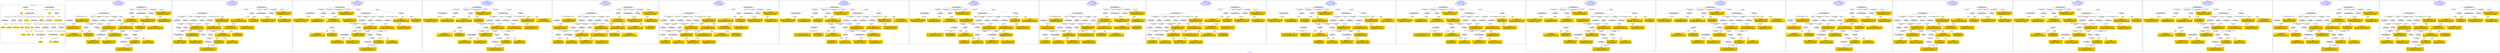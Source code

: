 digraph n0 {
fontcolor="blue"
remincross="true"
label="s05-met.json"
subgraph cluster_0 {
label="1-correct model"
n2[style="filled",color="white",fillcolor="lightgray",label="E12_Production1"];
n3[style="filled",color="white",fillcolor="lightgray",label="E21_Person1"];
n4[style="filled",color="white",fillcolor="lightgray",label="E55_Type3"];
n5[style="filled",color="white",fillcolor="lightgray",label="E52_Time-Span1"];
n6[style="filled",color="white",fillcolor="lightgray",label="E53_Place1"];
n7[style="filled",color="white",fillcolor="lightgray",label="E82_Actor_Appellation1"];
n8[shape="plaintext",style="filled",fillcolor="gold",label="Person URI"];
n9[style="filled",color="white",fillcolor="lightgray",label="E22_Man-Made_Object1"];
n10[style="filled",color="white",fillcolor="lightgray",label="E8_Acquisition1"];
n11[style="filled",color="white",fillcolor="lightgray",label="E55_Type1"];
n12[style="filled",color="white",fillcolor="lightgray",label="E55_Type2"];
n13[shape="plaintext",style="filled",fillcolor="gold",label="Description"];
n14[style="filled",color="white",fillcolor="lightgray",label="E54_Dimension1"];
n15[shape="plaintext",style="filled",fillcolor="gold",label="Object URI"];
n16[style="filled",color="white",fillcolor="lightgray",label="E33_Linguistic_Object1"];
n17[style="filled",color="white",fillcolor="lightgray",label="E55_Type4"];
n18[shape="plaintext",style="filled",fillcolor="gold",label="values"];
n19[style="filled",color="white",fillcolor="lightgray",label="E38_Image1"];
n20[shape="plaintext",style="filled",fillcolor="gold",label="image"];
n21[style="filled",color="white",fillcolor="lightgray",label="E44_Place_Appellation1"];
n22[shape="plaintext",style="filled",fillcolor="gold",label="Geography"];
n23[shape="plaintext",style="filled",fillcolor="gold",label="Date"];
n24[shape="plaintext",style="filled",fillcolor="gold",label="values"];
n25[shape="plaintext",style="filled",fillcolor="gold",label="Classification URI"];
n26[shape="plaintext",style="filled",fillcolor="gold",label="Classification"];
n27[shape="plaintext",style="filled",fillcolor="gold",label="Culture URI"];
n28[shape="plaintext",style="filled",fillcolor="gold",label="Culture"];
n29[shape="plaintext",style="filled",fillcolor="gold",label="Medium URI"];
n30[shape="plaintext",style="filled",fillcolor="gold",label="Medium"];
n31[shape="plaintext",style="filled",fillcolor="gold",label="ProvenanceTypeURI"];
n32[shape="plaintext",style="filled",fillcolor="gold",label="Appellation URI"];
n33[shape="plaintext",style="filled",fillcolor="gold",label="Who"];
n34[shape="plaintext",style="filled",fillcolor="gold",label="Credit Line"];
}
subgraph cluster_1 {
label="candidate 0\nlink coherence:0.8181818181818182\nnode coherence:0.90625\nconfidence:0.5632174153377724\nmapping score:0.5268595088162945\ncost:231.009802\n-precision:0.52-recall:0.53"
n36[style="filled",color="white",fillcolor="lightgray",label="E12_Production1"];
n37[style="filled",color="white",fillcolor="lightgray",label="E21_Person1"];
n38[style="filled",color="white",fillcolor="lightgray",label="E55_Type1"];
n39[style="filled",color="white",fillcolor="lightgray",label="E67_Birth1"];
n40[style="filled",color="white",fillcolor="lightgray",label="E74_Group1"];
n41[style="filled",color="white",fillcolor="lightgray",label="E82_Actor_Appellation1"];
n42[style="filled",color="white",fillcolor="lightgray",label="E22_Man-Made_Object1"];
n43[style="filled",color="white",fillcolor="lightgray",label="E30_Right1"];
n44[style="filled",color="white",fillcolor="lightgray",label="E54_Dimension1"];
n45[style="filled",color="white",fillcolor="lightgray",label="E55_Type2"];
n46[style="filled",color="white",fillcolor="lightgray",label="E8_Acquisition1"];
n47[style="filled",color="white",fillcolor="lightgray",label="E33_Linguistic_Object1"];
n48[style="filled",color="white",fillcolor="lightgray",label="E55_Type3"];
n49[style="filled",color="white",fillcolor="lightgray",label="E52_Time-Span1"];
n50[style="filled",color="white",fillcolor="lightgray",label="E33_Linguistic_Object2"];
n51[style="filled",color="white",fillcolor="lightgray",label="E38_Image1"];
n52[shape="plaintext",style="filled",fillcolor="gold",label="Description\n[E33_Linguistic_Object,P3_has_note,0.464]\n[E73_Information_Object,P3_has_note,0.375]\n[E30_Right,P3_has_note,0.086]\n[E8_Acquisition,P3_has_note,0.076]"];
n53[shape="plaintext",style="filled",fillcolor="gold",label="Medium URI\n[E57_Material,classLink,0.44]\n[E55_Type,classLink,0.425]\n[E74_Group,classLink,0.135]\n[E55_Type,label,0.0]"];
n54[shape="plaintext",style="filled",fillcolor="gold",label="Culture URI\n[E74_Group,classLink,0.511]\n[E55_Type,classLink,0.182]\n[E57_Material,classLink,0.172]\n[E74_Group,label,0.135]"];
n55[shape="plaintext",style="filled",fillcolor="gold",label="Geography\n[E33_Linguistic_Object,P3_has_note,0.406]\n[E73_Information_Object,P3_has_note,0.347]\n[E22_Man-Made_Object,classLink,0.139]\n[E30_Right,P3_has_note,0.108]"];
n56[shape="plaintext",style="filled",fillcolor="gold",label="image\n[E38_Image,classLink,0.516]\n[E22_Man-Made_Object,classLink,0.466]\n[E82_Actor_Appellation,label,0.01]\n[E30_Right,P3_has_note,0.008]"];
n57[shape="plaintext",style="filled",fillcolor="gold",label="Credit Line\n[E30_Right,P3_has_note,0.448]\n[E8_Acquisition,P3_has_note,0.408]\n[E33_Linguistic_Object,P3_has_note,0.11]\n[E82_Actor_Appellation,label,0.034]"];
n58[shape="plaintext",style="filled",fillcolor="gold",label="values\n[E33_Linguistic_Object,P3_has_note,0.318]\n[E30_Right,P3_has_note,0.278]\n[E8_Acquisition,P3_has_note,0.255]\n[E22_Man-Made_Object,classLink,0.149]"];
n59[shape="plaintext",style="filled",fillcolor="gold",label="Classification\n[E55_Type,label,0.431]\n[E55_Type,classLink,0.308]\n[E73_Information_Object,P3_has_note,0.138]\n[E33_Linguistic_Object,P3_has_note,0.122]"];
n60[shape="plaintext",style="filled",fillcolor="gold",label="Appellation URI\n[E82_Actor_Appellation,classLink,0.901]\n[E21_Person,classLink,0.069]\n[E30_Right,P3_has_note,0.015]\n[E8_Acquisition,P3_has_note,0.015]"];
n61[shape="plaintext",style="filled",fillcolor="gold",label="ProvenanceTypeURI\n[E55_Type,classLink,0.778]\n[E57_Material,classLink,0.109]\n[E74_Group,classLink,0.108]\n[E33_Linguistic_Object,P3_has_note,0.005]"];
n62[shape="plaintext",style="filled",fillcolor="gold",label="Object URI\n[E22_Man-Made_Object,classLink,0.895]\n[E82_Actor_Appellation,label,0.042]\n[E8_Acquisition,P3_has_note,0.032]\n[E30_Right,P3_has_note,0.032]"];
n63[shape="plaintext",style="filled",fillcolor="gold",label="Classification URI\n[E55_Type,classLink,0.674]\n[E57_Material,classLink,0.155]\n[E74_Group,classLink,0.144]\n[E55_Type,label,0.028]"];
n64[shape="plaintext",style="filled",fillcolor="gold",label="Culture\n[E74_Group,label,0.555]\n[E74_Group,classLink,0.347]\n[E8_Acquisition,P3_has_note,0.049]\n[E30_Right,P3_has_note,0.049]"];
n65[shape="plaintext",style="filled",fillcolor="gold",label="Medium\n[E55_Type,label,0.509]\n[E29_Design_or_Procedure,P3_has_note,0.432]\n[E73_Information_Object,P3_has_note,0.032]\n[E33_Linguistic_Object,P3_has_note,0.027]"];
n66[shape="plaintext",style="filled",fillcolor="gold",label="Date\n[E52_Time-Span,P82_at_some_time_within,0.468]\n[E52_Time-Span,label,0.268]\n[E52_Time-Span,P82a_begin_of_the_begin,0.22]\n[E52_Time-Span,P82b_end_of_the_end,0.044]"];
n67[shape="plaintext",style="filled",fillcolor="gold",label="Who\n[E82_Actor_Appellation,label,0.518]\n[E22_Man-Made_Object,classLink,0.256]\n[E30_Right,P3_has_note,0.114]\n[E8_Acquisition,P3_has_note,0.112]"];
n68[shape="plaintext",style="filled",fillcolor="gold",label="Person URI\n[E21_Person,classLink,0.45]\n[E82_Actor_Appellation,classLink,0.36]\n[E30_Right,P3_has_note,0.095]\n[E8_Acquisition,P3_has_note,0.095]"];
n69[shape="plaintext",style="filled",fillcolor="gold",label="values\n[E54_Dimension,P3_has_note,0.937]\n[E82_Actor_Appellation,label,0.04]\n[E33_Linguistic_Object,P3_has_note,0.016]\n[E52_Time-Span,P82b_end_of_the_end,0.007]"];
}
subgraph cluster_2 {
label="candidate 1\nlink coherence:0.8181818181818182\nnode coherence:0.90625\nconfidence:0.5632174153377724\nmapping score:0.5268595088162945\ncost:330.009802\n-precision:0.55-recall:0.56"
n71[style="filled",color="white",fillcolor="lightgray",label="E12_Production1"];
n72[style="filled",color="white",fillcolor="lightgray",label="E21_Person1"];
n73[style="filled",color="white",fillcolor="lightgray",label="E55_Type1"];
n74[style="filled",color="white",fillcolor="lightgray",label="E67_Birth1"];
n75[style="filled",color="white",fillcolor="lightgray",label="E74_Group1"];
n76[style="filled",color="white",fillcolor="lightgray",label="E82_Actor_Appellation1"];
n77[style="filled",color="white",fillcolor="lightgray",label="E22_Man-Made_Object1"];
n78[style="filled",color="white",fillcolor="lightgray",label="E30_Right1"];
n79[style="filled",color="white",fillcolor="lightgray",label="E54_Dimension1"];
n80[style="filled",color="white",fillcolor="lightgray",label="E55_Type2"];
n81[style="filled",color="white",fillcolor="lightgray",label="E8_Acquisition1"];
n82[style="filled",color="white",fillcolor="lightgray",label="E33_Linguistic_Object1"];
n83[style="filled",color="white",fillcolor="lightgray",label="E55_Type3"];
n84[style="filled",color="white",fillcolor="lightgray",label="E52_Time-Span1"];
n85[style="filled",color="white",fillcolor="lightgray",label="E33_Linguistic_Object2"];
n86[style="filled",color="white",fillcolor="lightgray",label="E38_Image1"];
n87[shape="plaintext",style="filled",fillcolor="gold",label="Description\n[E33_Linguistic_Object,P3_has_note,0.464]\n[E73_Information_Object,P3_has_note,0.375]\n[E30_Right,P3_has_note,0.086]\n[E8_Acquisition,P3_has_note,0.076]"];
n88[shape="plaintext",style="filled",fillcolor="gold",label="ProvenanceTypeURI\n[E55_Type,classLink,0.778]\n[E57_Material,classLink,0.109]\n[E74_Group,classLink,0.108]\n[E33_Linguistic_Object,P3_has_note,0.005]"];
n89[shape="plaintext",style="filled",fillcolor="gold",label="Culture URI\n[E74_Group,classLink,0.511]\n[E55_Type,classLink,0.182]\n[E57_Material,classLink,0.172]\n[E74_Group,label,0.135]"];
n90[shape="plaintext",style="filled",fillcolor="gold",label="Geography\n[E33_Linguistic_Object,P3_has_note,0.406]\n[E73_Information_Object,P3_has_note,0.347]\n[E22_Man-Made_Object,classLink,0.139]\n[E30_Right,P3_has_note,0.108]"];
n91[shape="plaintext",style="filled",fillcolor="gold",label="image\n[E38_Image,classLink,0.516]\n[E22_Man-Made_Object,classLink,0.466]\n[E82_Actor_Appellation,label,0.01]\n[E30_Right,P3_has_note,0.008]"];
n92[shape="plaintext",style="filled",fillcolor="gold",label="Medium\n[E55_Type,label,0.509]\n[E29_Design_or_Procedure,P3_has_note,0.432]\n[E73_Information_Object,P3_has_note,0.032]\n[E33_Linguistic_Object,P3_has_note,0.027]"];
n93[shape="plaintext",style="filled",fillcolor="gold",label="Credit Line\n[E30_Right,P3_has_note,0.448]\n[E8_Acquisition,P3_has_note,0.408]\n[E33_Linguistic_Object,P3_has_note,0.11]\n[E82_Actor_Appellation,label,0.034]"];
n94[shape="plaintext",style="filled",fillcolor="gold",label="values\n[E33_Linguistic_Object,P3_has_note,0.318]\n[E30_Right,P3_has_note,0.278]\n[E8_Acquisition,P3_has_note,0.255]\n[E22_Man-Made_Object,classLink,0.149]"];
n95[shape="plaintext",style="filled",fillcolor="gold",label="Classification\n[E55_Type,label,0.431]\n[E55_Type,classLink,0.308]\n[E73_Information_Object,P3_has_note,0.138]\n[E33_Linguistic_Object,P3_has_note,0.122]"];
n96[shape="plaintext",style="filled",fillcolor="gold",label="Appellation URI\n[E82_Actor_Appellation,classLink,0.901]\n[E21_Person,classLink,0.069]\n[E30_Right,P3_has_note,0.015]\n[E8_Acquisition,P3_has_note,0.015]"];
n97[shape="plaintext",style="filled",fillcolor="gold",label="Medium URI\n[E57_Material,classLink,0.44]\n[E55_Type,classLink,0.425]\n[E74_Group,classLink,0.135]\n[E55_Type,label,0.0]"];
n98[shape="plaintext",style="filled",fillcolor="gold",label="Object URI\n[E22_Man-Made_Object,classLink,0.895]\n[E82_Actor_Appellation,label,0.042]\n[E8_Acquisition,P3_has_note,0.032]\n[E30_Right,P3_has_note,0.032]"];
n99[shape="plaintext",style="filled",fillcolor="gold",label="Classification URI\n[E55_Type,classLink,0.674]\n[E57_Material,classLink,0.155]\n[E74_Group,classLink,0.144]\n[E55_Type,label,0.028]"];
n100[shape="plaintext",style="filled",fillcolor="gold",label="Culture\n[E74_Group,label,0.555]\n[E74_Group,classLink,0.347]\n[E8_Acquisition,P3_has_note,0.049]\n[E30_Right,P3_has_note,0.049]"];
n101[shape="plaintext",style="filled",fillcolor="gold",label="Date\n[E52_Time-Span,P82_at_some_time_within,0.468]\n[E52_Time-Span,label,0.268]\n[E52_Time-Span,P82a_begin_of_the_begin,0.22]\n[E52_Time-Span,P82b_end_of_the_end,0.044]"];
n102[shape="plaintext",style="filled",fillcolor="gold",label="Who\n[E82_Actor_Appellation,label,0.518]\n[E22_Man-Made_Object,classLink,0.256]\n[E30_Right,P3_has_note,0.114]\n[E8_Acquisition,P3_has_note,0.112]"];
n103[shape="plaintext",style="filled",fillcolor="gold",label="Person URI\n[E21_Person,classLink,0.45]\n[E82_Actor_Appellation,classLink,0.36]\n[E30_Right,P3_has_note,0.095]\n[E8_Acquisition,P3_has_note,0.095]"];
n104[shape="plaintext",style="filled",fillcolor="gold",label="values\n[E54_Dimension,P3_has_note,0.937]\n[E82_Actor_Appellation,label,0.04]\n[E33_Linguistic_Object,P3_has_note,0.016]\n[E52_Time-Span,P82b_end_of_the_end,0.007]"];
}
subgraph cluster_3 {
label="candidate 10\nlink coherence:0.8181818181818182\nnode coherence:0.90625\nconfidence:0.5120104920567756\nmapping score:0.5097905343892956\ncost:330.019804\n-precision:0.45-recall:0.47"
n106[style="filled",color="white",fillcolor="lightgray",label="E12_Production1"];
n107[style="filled",color="white",fillcolor="lightgray",label="E21_Person1"];
n108[style="filled",color="white",fillcolor="lightgray",label="E55_Type1"];
n109[style="filled",color="white",fillcolor="lightgray",label="E67_Birth1"];
n110[style="filled",color="white",fillcolor="lightgray",label="E74_Group1"];
n111[style="filled",color="white",fillcolor="lightgray",label="E82_Actor_Appellation1"];
n112[style="filled",color="white",fillcolor="lightgray",label="E22_Man-Made_Object1"];
n113[style="filled",color="white",fillcolor="lightgray",label="E30_Right1"];
n114[style="filled",color="white",fillcolor="lightgray",label="E54_Dimension1"];
n115[style="filled",color="white",fillcolor="lightgray",label="E8_Acquisition1"];
n116[style="filled",color="white",fillcolor="lightgray",label="E33_Linguistic_Object2"];
n117[style="filled",color="white",fillcolor="lightgray",label="E55_Type2"];
n118[style="filled",color="white",fillcolor="lightgray",label="E52_Time-Span1"];
n119[style="filled",color="white",fillcolor="lightgray",label="E33_Linguistic_Object1"];
n120[style="filled",color="white",fillcolor="lightgray",label="E38_Image1"];
n121[style="filled",color="white",fillcolor="lightgray",label="E55_Type3"];
n122[shape="plaintext",style="filled",fillcolor="gold",label="Description\n[E33_Linguistic_Object,P3_has_note,0.464]\n[E73_Information_Object,P3_has_note,0.375]\n[E30_Right,P3_has_note,0.086]\n[E8_Acquisition,P3_has_note,0.076]"];
n123[shape="plaintext",style="filled",fillcolor="gold",label="Medium URI\n[E57_Material,classLink,0.44]\n[E55_Type,classLink,0.425]\n[E74_Group,classLink,0.135]\n[E55_Type,label,0.0]"];
n124[shape="plaintext",style="filled",fillcolor="gold",label="Culture URI\n[E74_Group,classLink,0.511]\n[E55_Type,classLink,0.182]\n[E57_Material,classLink,0.172]\n[E74_Group,label,0.135]"];
n125[shape="plaintext",style="filled",fillcolor="gold",label="Geography\n[E33_Linguistic_Object,P3_has_note,0.406]\n[E73_Information_Object,P3_has_note,0.347]\n[E22_Man-Made_Object,classLink,0.139]\n[E30_Right,P3_has_note,0.108]"];
n126[shape="plaintext",style="filled",fillcolor="gold",label="image\n[E38_Image,classLink,0.516]\n[E22_Man-Made_Object,classLink,0.466]\n[E82_Actor_Appellation,label,0.01]\n[E30_Right,P3_has_note,0.008]"];
n127[shape="plaintext",style="filled",fillcolor="gold",label="Credit Line\n[E30_Right,P3_has_note,0.448]\n[E8_Acquisition,P3_has_note,0.408]\n[E33_Linguistic_Object,P3_has_note,0.11]\n[E82_Actor_Appellation,label,0.034]"];
n128[shape="plaintext",style="filled",fillcolor="gold",label="values\n[E33_Linguistic_Object,P3_has_note,0.318]\n[E30_Right,P3_has_note,0.278]\n[E8_Acquisition,P3_has_note,0.255]\n[E22_Man-Made_Object,classLink,0.149]"];
n129[shape="plaintext",style="filled",fillcolor="gold",label="Classification\n[E55_Type,label,0.431]\n[E55_Type,classLink,0.308]\n[E73_Information_Object,P3_has_note,0.138]\n[E33_Linguistic_Object,P3_has_note,0.122]"];
n130[shape="plaintext",style="filled",fillcolor="gold",label="Person URI\n[E21_Person,classLink,0.45]\n[E82_Actor_Appellation,classLink,0.36]\n[E30_Right,P3_has_note,0.095]\n[E8_Acquisition,P3_has_note,0.095]"];
n131[shape="plaintext",style="filled",fillcolor="gold",label="ProvenanceTypeURI\n[E55_Type,classLink,0.778]\n[E57_Material,classLink,0.109]\n[E74_Group,classLink,0.108]\n[E33_Linguistic_Object,P3_has_note,0.005]"];
n132[shape="plaintext",style="filled",fillcolor="gold",label="Object URI\n[E22_Man-Made_Object,classLink,0.895]\n[E82_Actor_Appellation,label,0.042]\n[E8_Acquisition,P3_has_note,0.032]\n[E30_Right,P3_has_note,0.032]"];
n133[shape="plaintext",style="filled",fillcolor="gold",label="Classification URI\n[E55_Type,classLink,0.674]\n[E57_Material,classLink,0.155]\n[E74_Group,classLink,0.144]\n[E55_Type,label,0.028]"];
n134[shape="plaintext",style="filled",fillcolor="gold",label="Culture\n[E74_Group,label,0.555]\n[E74_Group,classLink,0.347]\n[E8_Acquisition,P3_has_note,0.049]\n[E30_Right,P3_has_note,0.049]"];
n135[shape="plaintext",style="filled",fillcolor="gold",label="Medium\n[E55_Type,label,0.509]\n[E29_Design_or_Procedure,P3_has_note,0.432]\n[E73_Information_Object,P3_has_note,0.032]\n[E33_Linguistic_Object,P3_has_note,0.027]"];
n136[shape="plaintext",style="filled",fillcolor="gold",label="Date\n[E52_Time-Span,P82_at_some_time_within,0.468]\n[E52_Time-Span,label,0.268]\n[E52_Time-Span,P82a_begin_of_the_begin,0.22]\n[E52_Time-Span,P82b_end_of_the_end,0.044]"];
n137[shape="plaintext",style="filled",fillcolor="gold",label="Who\n[E82_Actor_Appellation,label,0.518]\n[E22_Man-Made_Object,classLink,0.256]\n[E30_Right,P3_has_note,0.114]\n[E8_Acquisition,P3_has_note,0.112]"];
n138[shape="plaintext",style="filled",fillcolor="gold",label="Appellation URI\n[E82_Actor_Appellation,classLink,0.901]\n[E21_Person,classLink,0.069]\n[E30_Right,P3_has_note,0.015]\n[E8_Acquisition,P3_has_note,0.015]"];
n139[shape="plaintext",style="filled",fillcolor="gold",label="values\n[E54_Dimension,P3_has_note,0.937]\n[E82_Actor_Appellation,label,0.04]\n[E33_Linguistic_Object,P3_has_note,0.016]\n[E52_Time-Span,P82b_end_of_the_end,0.007]"];
}
subgraph cluster_4 {
label="candidate 11\nlink coherence:0.8181818181818182\nnode coherence:0.90625\nconfidence:0.5120104920567756\nmapping score:0.5097905343892956\ncost:429.019804\n-precision:0.45-recall:0.47"
n141[style="filled",color="white",fillcolor="lightgray",label="E12_Production1"];
n142[style="filled",color="white",fillcolor="lightgray",label="E21_Person1"];
n143[style="filled",color="white",fillcolor="lightgray",label="E55_Type1"];
n144[style="filled",color="white",fillcolor="lightgray",label="E67_Birth1"];
n145[style="filled",color="white",fillcolor="lightgray",label="E74_Group1"];
n146[style="filled",color="white",fillcolor="lightgray",label="E82_Actor_Appellation1"];
n147[style="filled",color="white",fillcolor="lightgray",label="E22_Man-Made_Object1"];
n148[style="filled",color="white",fillcolor="lightgray",label="E30_Right1"];
n149[style="filled",color="white",fillcolor="lightgray",label="E54_Dimension1"];
n150[style="filled",color="white",fillcolor="lightgray",label="E8_Acquisition1"];
n151[style="filled",color="white",fillcolor="lightgray",label="E33_Linguistic_Object2"];
n152[style="filled",color="white",fillcolor="lightgray",label="E55_Type2"];
n153[style="filled",color="white",fillcolor="lightgray",label="E52_Time-Span1"];
n154[style="filled",color="white",fillcolor="lightgray",label="E33_Linguistic_Object1"];
n155[style="filled",color="white",fillcolor="lightgray",label="E38_Image1"];
n156[style="filled",color="white",fillcolor="lightgray",label="E55_Type3"];
n157[shape="plaintext",style="filled",fillcolor="gold",label="Description\n[E33_Linguistic_Object,P3_has_note,0.464]\n[E73_Information_Object,P3_has_note,0.375]\n[E30_Right,P3_has_note,0.086]\n[E8_Acquisition,P3_has_note,0.076]"];
n158[shape="plaintext",style="filled",fillcolor="gold",label="ProvenanceTypeURI\n[E55_Type,classLink,0.778]\n[E57_Material,classLink,0.109]\n[E74_Group,classLink,0.108]\n[E33_Linguistic_Object,P3_has_note,0.005]"];
n159[shape="plaintext",style="filled",fillcolor="gold",label="Culture URI\n[E74_Group,classLink,0.511]\n[E55_Type,classLink,0.182]\n[E57_Material,classLink,0.172]\n[E74_Group,label,0.135]"];
n160[shape="plaintext",style="filled",fillcolor="gold",label="Geography\n[E33_Linguistic_Object,P3_has_note,0.406]\n[E73_Information_Object,P3_has_note,0.347]\n[E22_Man-Made_Object,classLink,0.139]\n[E30_Right,P3_has_note,0.108]"];
n161[shape="plaintext",style="filled",fillcolor="gold",label="image\n[E38_Image,classLink,0.516]\n[E22_Man-Made_Object,classLink,0.466]\n[E82_Actor_Appellation,label,0.01]\n[E30_Right,P3_has_note,0.008]"];
n162[shape="plaintext",style="filled",fillcolor="gold",label="Medium\n[E55_Type,label,0.509]\n[E29_Design_or_Procedure,P3_has_note,0.432]\n[E73_Information_Object,P3_has_note,0.032]\n[E33_Linguistic_Object,P3_has_note,0.027]"];
n163[shape="plaintext",style="filled",fillcolor="gold",label="Credit Line\n[E30_Right,P3_has_note,0.448]\n[E8_Acquisition,P3_has_note,0.408]\n[E33_Linguistic_Object,P3_has_note,0.11]\n[E82_Actor_Appellation,label,0.034]"];
n164[shape="plaintext",style="filled",fillcolor="gold",label="values\n[E33_Linguistic_Object,P3_has_note,0.318]\n[E30_Right,P3_has_note,0.278]\n[E8_Acquisition,P3_has_note,0.255]\n[E22_Man-Made_Object,classLink,0.149]"];
n165[shape="plaintext",style="filled",fillcolor="gold",label="Classification\n[E55_Type,label,0.431]\n[E55_Type,classLink,0.308]\n[E73_Information_Object,P3_has_note,0.138]\n[E33_Linguistic_Object,P3_has_note,0.122]"];
n166[shape="plaintext",style="filled",fillcolor="gold",label="Person URI\n[E21_Person,classLink,0.45]\n[E82_Actor_Appellation,classLink,0.36]\n[E30_Right,P3_has_note,0.095]\n[E8_Acquisition,P3_has_note,0.095]"];
n167[shape="plaintext",style="filled",fillcolor="gold",label="Medium URI\n[E57_Material,classLink,0.44]\n[E55_Type,classLink,0.425]\n[E74_Group,classLink,0.135]\n[E55_Type,label,0.0]"];
n168[shape="plaintext",style="filled",fillcolor="gold",label="Object URI\n[E22_Man-Made_Object,classLink,0.895]\n[E82_Actor_Appellation,label,0.042]\n[E8_Acquisition,P3_has_note,0.032]\n[E30_Right,P3_has_note,0.032]"];
n169[shape="plaintext",style="filled",fillcolor="gold",label="Classification URI\n[E55_Type,classLink,0.674]\n[E57_Material,classLink,0.155]\n[E74_Group,classLink,0.144]\n[E55_Type,label,0.028]"];
n170[shape="plaintext",style="filled",fillcolor="gold",label="Culture\n[E74_Group,label,0.555]\n[E74_Group,classLink,0.347]\n[E8_Acquisition,P3_has_note,0.049]\n[E30_Right,P3_has_note,0.049]"];
n171[shape="plaintext",style="filled",fillcolor="gold",label="Date\n[E52_Time-Span,P82_at_some_time_within,0.468]\n[E52_Time-Span,label,0.268]\n[E52_Time-Span,P82a_begin_of_the_begin,0.22]\n[E52_Time-Span,P82b_end_of_the_end,0.044]"];
n172[shape="plaintext",style="filled",fillcolor="gold",label="Who\n[E82_Actor_Appellation,label,0.518]\n[E22_Man-Made_Object,classLink,0.256]\n[E30_Right,P3_has_note,0.114]\n[E8_Acquisition,P3_has_note,0.112]"];
n173[shape="plaintext",style="filled",fillcolor="gold",label="Appellation URI\n[E82_Actor_Appellation,classLink,0.901]\n[E21_Person,classLink,0.069]\n[E30_Right,P3_has_note,0.015]\n[E8_Acquisition,P3_has_note,0.015]"];
n174[shape="plaintext",style="filled",fillcolor="gold",label="values\n[E54_Dimension,P3_has_note,0.937]\n[E82_Actor_Appellation,label,0.04]\n[E33_Linguistic_Object,P3_has_note,0.016]\n[E52_Time-Span,P82b_end_of_the_end,0.007]"];
}
subgraph cluster_5 {
label="candidate 12\nlink coherence:0.8125\nnode coherence:0.90625\nconfidence:0.5632174153377724\nmapping score:0.5268595088162945\ncost:230.009832\n-precision:0.56-recall:0.56"
n176[style="filled",color="white",fillcolor="lightgray",label="E12_Production1"];
n177[style="filled",color="white",fillcolor="lightgray",label="E21_Person1"];
n178[style="filled",color="white",fillcolor="lightgray",label="E52_Time-Span2"];
n179[style="filled",color="white",fillcolor="lightgray",label="E55_Type1"];
n180[style="filled",color="white",fillcolor="lightgray",label="E74_Group1"];
n181[style="filled",color="white",fillcolor="lightgray",label="E82_Actor_Appellation1"];
n182[style="filled",color="white",fillcolor="lightgray",label="E22_Man-Made_Object1"];
n183[style="filled",color="white",fillcolor="lightgray",label="E30_Right1"];
n184[style="filled",color="white",fillcolor="lightgray",label="E54_Dimension1"];
n185[style="filled",color="white",fillcolor="lightgray",label="E55_Type2"];
n186[style="filled",color="white",fillcolor="lightgray",label="E8_Acquisition1"];
n187[style="filled",color="white",fillcolor="lightgray",label="E33_Linguistic_Object1"];
n188[style="filled",color="white",fillcolor="lightgray",label="E55_Type3"];
n189[style="filled",color="white",fillcolor="lightgray",label="E33_Linguistic_Object2"];
n190[style="filled",color="white",fillcolor="lightgray",label="E38_Image1"];
n191[shape="plaintext",style="filled",fillcolor="gold",label="Description\n[E33_Linguistic_Object,P3_has_note,0.464]\n[E73_Information_Object,P3_has_note,0.375]\n[E30_Right,P3_has_note,0.086]\n[E8_Acquisition,P3_has_note,0.076]"];
n192[shape="plaintext",style="filled",fillcolor="gold",label="Medium URI\n[E57_Material,classLink,0.44]\n[E55_Type,classLink,0.425]\n[E74_Group,classLink,0.135]\n[E55_Type,label,0.0]"];
n193[shape="plaintext",style="filled",fillcolor="gold",label="Culture URI\n[E74_Group,classLink,0.511]\n[E55_Type,classLink,0.182]\n[E57_Material,classLink,0.172]\n[E74_Group,label,0.135]"];
n194[shape="plaintext",style="filled",fillcolor="gold",label="Geography\n[E33_Linguistic_Object,P3_has_note,0.406]\n[E73_Information_Object,P3_has_note,0.347]\n[E22_Man-Made_Object,classLink,0.139]\n[E30_Right,P3_has_note,0.108]"];
n195[shape="plaintext",style="filled",fillcolor="gold",label="image\n[E38_Image,classLink,0.516]\n[E22_Man-Made_Object,classLink,0.466]\n[E82_Actor_Appellation,label,0.01]\n[E30_Right,P3_has_note,0.008]"];
n196[shape="plaintext",style="filled",fillcolor="gold",label="Credit Line\n[E30_Right,P3_has_note,0.448]\n[E8_Acquisition,P3_has_note,0.408]\n[E33_Linguistic_Object,P3_has_note,0.11]\n[E82_Actor_Appellation,label,0.034]"];
n197[shape="plaintext",style="filled",fillcolor="gold",label="values\n[E33_Linguistic_Object,P3_has_note,0.318]\n[E30_Right,P3_has_note,0.278]\n[E8_Acquisition,P3_has_note,0.255]\n[E22_Man-Made_Object,classLink,0.149]"];
n198[shape="plaintext",style="filled",fillcolor="gold",label="Classification\n[E55_Type,label,0.431]\n[E55_Type,classLink,0.308]\n[E73_Information_Object,P3_has_note,0.138]\n[E33_Linguistic_Object,P3_has_note,0.122]"];
n199[shape="plaintext",style="filled",fillcolor="gold",label="Appellation URI\n[E82_Actor_Appellation,classLink,0.901]\n[E21_Person,classLink,0.069]\n[E30_Right,P3_has_note,0.015]\n[E8_Acquisition,P3_has_note,0.015]"];
n200[shape="plaintext",style="filled",fillcolor="gold",label="ProvenanceTypeURI\n[E55_Type,classLink,0.778]\n[E57_Material,classLink,0.109]\n[E74_Group,classLink,0.108]\n[E33_Linguistic_Object,P3_has_note,0.005]"];
n201[shape="plaintext",style="filled",fillcolor="gold",label="Object URI\n[E22_Man-Made_Object,classLink,0.895]\n[E82_Actor_Appellation,label,0.042]\n[E8_Acquisition,P3_has_note,0.032]\n[E30_Right,P3_has_note,0.032]"];
n202[shape="plaintext",style="filled",fillcolor="gold",label="Classification URI\n[E55_Type,classLink,0.674]\n[E57_Material,classLink,0.155]\n[E74_Group,classLink,0.144]\n[E55_Type,label,0.028]"];
n203[shape="plaintext",style="filled",fillcolor="gold",label="Culture\n[E74_Group,label,0.555]\n[E74_Group,classLink,0.347]\n[E8_Acquisition,P3_has_note,0.049]\n[E30_Right,P3_has_note,0.049]"];
n204[shape="plaintext",style="filled",fillcolor="gold",label="Medium\n[E55_Type,label,0.509]\n[E29_Design_or_Procedure,P3_has_note,0.432]\n[E73_Information_Object,P3_has_note,0.032]\n[E33_Linguistic_Object,P3_has_note,0.027]"];
n205[shape="plaintext",style="filled",fillcolor="gold",label="Who\n[E82_Actor_Appellation,label,0.518]\n[E22_Man-Made_Object,classLink,0.256]\n[E30_Right,P3_has_note,0.114]\n[E8_Acquisition,P3_has_note,0.112]"];
n206[shape="plaintext",style="filled",fillcolor="gold",label="Date\n[E52_Time-Span,P82_at_some_time_within,0.468]\n[E52_Time-Span,label,0.268]\n[E52_Time-Span,P82a_begin_of_the_begin,0.22]\n[E52_Time-Span,P82b_end_of_the_end,0.044]"];
n207[shape="plaintext",style="filled",fillcolor="gold",label="Person URI\n[E21_Person,classLink,0.45]\n[E82_Actor_Appellation,classLink,0.36]\n[E30_Right,P3_has_note,0.095]\n[E8_Acquisition,P3_has_note,0.095]"];
n208[shape="plaintext",style="filled",fillcolor="gold",label="values\n[E54_Dimension,P3_has_note,0.937]\n[E82_Actor_Appellation,label,0.04]\n[E33_Linguistic_Object,P3_has_note,0.016]\n[E52_Time-Span,P82b_end_of_the_end,0.007]"];
}
subgraph cluster_6 {
label="candidate 13\nlink coherence:0.8125\nnode coherence:0.90625\nconfidence:0.5632174153377724\nmapping score:0.5268595088162945\ncost:329.009832\n-precision:0.59-recall:0.59"
n210[style="filled",color="white",fillcolor="lightgray",label="E12_Production1"];
n211[style="filled",color="white",fillcolor="lightgray",label="E21_Person1"];
n212[style="filled",color="white",fillcolor="lightgray",label="E52_Time-Span2"];
n213[style="filled",color="white",fillcolor="lightgray",label="E55_Type1"];
n214[style="filled",color="white",fillcolor="lightgray",label="E74_Group1"];
n215[style="filled",color="white",fillcolor="lightgray",label="E82_Actor_Appellation1"];
n216[style="filled",color="white",fillcolor="lightgray",label="E22_Man-Made_Object1"];
n217[style="filled",color="white",fillcolor="lightgray",label="E30_Right1"];
n218[style="filled",color="white",fillcolor="lightgray",label="E54_Dimension1"];
n219[style="filled",color="white",fillcolor="lightgray",label="E55_Type2"];
n220[style="filled",color="white",fillcolor="lightgray",label="E8_Acquisition1"];
n221[style="filled",color="white",fillcolor="lightgray",label="E33_Linguistic_Object1"];
n222[style="filled",color="white",fillcolor="lightgray",label="E55_Type3"];
n223[style="filled",color="white",fillcolor="lightgray",label="E33_Linguistic_Object2"];
n224[style="filled",color="white",fillcolor="lightgray",label="E38_Image1"];
n225[shape="plaintext",style="filled",fillcolor="gold",label="Description\n[E33_Linguistic_Object,P3_has_note,0.464]\n[E73_Information_Object,P3_has_note,0.375]\n[E30_Right,P3_has_note,0.086]\n[E8_Acquisition,P3_has_note,0.076]"];
n226[shape="plaintext",style="filled",fillcolor="gold",label="ProvenanceTypeURI\n[E55_Type,classLink,0.778]\n[E57_Material,classLink,0.109]\n[E74_Group,classLink,0.108]\n[E33_Linguistic_Object,P3_has_note,0.005]"];
n227[shape="plaintext",style="filled",fillcolor="gold",label="Culture URI\n[E74_Group,classLink,0.511]\n[E55_Type,classLink,0.182]\n[E57_Material,classLink,0.172]\n[E74_Group,label,0.135]"];
n228[shape="plaintext",style="filled",fillcolor="gold",label="Geography\n[E33_Linguistic_Object,P3_has_note,0.406]\n[E73_Information_Object,P3_has_note,0.347]\n[E22_Man-Made_Object,classLink,0.139]\n[E30_Right,P3_has_note,0.108]"];
n229[shape="plaintext",style="filled",fillcolor="gold",label="image\n[E38_Image,classLink,0.516]\n[E22_Man-Made_Object,classLink,0.466]\n[E82_Actor_Appellation,label,0.01]\n[E30_Right,P3_has_note,0.008]"];
n230[shape="plaintext",style="filled",fillcolor="gold",label="Medium\n[E55_Type,label,0.509]\n[E29_Design_or_Procedure,P3_has_note,0.432]\n[E73_Information_Object,P3_has_note,0.032]\n[E33_Linguistic_Object,P3_has_note,0.027]"];
n231[shape="plaintext",style="filled",fillcolor="gold",label="Credit Line\n[E30_Right,P3_has_note,0.448]\n[E8_Acquisition,P3_has_note,0.408]\n[E33_Linguistic_Object,P3_has_note,0.11]\n[E82_Actor_Appellation,label,0.034]"];
n232[shape="plaintext",style="filled",fillcolor="gold",label="values\n[E33_Linguistic_Object,P3_has_note,0.318]\n[E30_Right,P3_has_note,0.278]\n[E8_Acquisition,P3_has_note,0.255]\n[E22_Man-Made_Object,classLink,0.149]"];
n233[shape="plaintext",style="filled",fillcolor="gold",label="Classification\n[E55_Type,label,0.431]\n[E55_Type,classLink,0.308]\n[E73_Information_Object,P3_has_note,0.138]\n[E33_Linguistic_Object,P3_has_note,0.122]"];
n234[shape="plaintext",style="filled",fillcolor="gold",label="Appellation URI\n[E82_Actor_Appellation,classLink,0.901]\n[E21_Person,classLink,0.069]\n[E30_Right,P3_has_note,0.015]\n[E8_Acquisition,P3_has_note,0.015]"];
n235[shape="plaintext",style="filled",fillcolor="gold",label="Medium URI\n[E57_Material,classLink,0.44]\n[E55_Type,classLink,0.425]\n[E74_Group,classLink,0.135]\n[E55_Type,label,0.0]"];
n236[shape="plaintext",style="filled",fillcolor="gold",label="Object URI\n[E22_Man-Made_Object,classLink,0.895]\n[E82_Actor_Appellation,label,0.042]\n[E8_Acquisition,P3_has_note,0.032]\n[E30_Right,P3_has_note,0.032]"];
n237[shape="plaintext",style="filled",fillcolor="gold",label="Classification URI\n[E55_Type,classLink,0.674]\n[E57_Material,classLink,0.155]\n[E74_Group,classLink,0.144]\n[E55_Type,label,0.028]"];
n238[shape="plaintext",style="filled",fillcolor="gold",label="Culture\n[E74_Group,label,0.555]\n[E74_Group,classLink,0.347]\n[E8_Acquisition,P3_has_note,0.049]\n[E30_Right,P3_has_note,0.049]"];
n239[shape="plaintext",style="filled",fillcolor="gold",label="Who\n[E82_Actor_Appellation,label,0.518]\n[E22_Man-Made_Object,classLink,0.256]\n[E30_Right,P3_has_note,0.114]\n[E8_Acquisition,P3_has_note,0.112]"];
n240[shape="plaintext",style="filled",fillcolor="gold",label="Date\n[E52_Time-Span,P82_at_some_time_within,0.468]\n[E52_Time-Span,label,0.268]\n[E52_Time-Span,P82a_begin_of_the_begin,0.22]\n[E52_Time-Span,P82b_end_of_the_end,0.044]"];
n241[shape="plaintext",style="filled",fillcolor="gold",label="Person URI\n[E21_Person,classLink,0.45]\n[E82_Actor_Appellation,classLink,0.36]\n[E30_Right,P3_has_note,0.095]\n[E8_Acquisition,P3_has_note,0.095]"];
n242[shape="plaintext",style="filled",fillcolor="gold",label="values\n[E54_Dimension,P3_has_note,0.937]\n[E82_Actor_Appellation,label,0.04]\n[E33_Linguistic_Object,P3_has_note,0.016]\n[E52_Time-Span,P82b_end_of_the_end,0.007]"];
}
subgraph cluster_7 {
label="candidate 14\nlink coherence:0.8125\nnode coherence:0.90625\nconfidence:0.5632174153377724\nmapping score:0.5268595088162945\ncost:329.019834\n-precision:0.56-recall:0.56"
n244[style="filled",color="white",fillcolor="lightgray",label="E12_Production1"];
n245[style="filled",color="white",fillcolor="lightgray",label="E21_Person1"];
n246[style="filled",color="white",fillcolor="lightgray",label="E52_Time-Span2"];
n247[style="filled",color="white",fillcolor="lightgray",label="E55_Type1"];
n248[style="filled",color="white",fillcolor="lightgray",label="E74_Group1"];
n249[style="filled",color="white",fillcolor="lightgray",label="E82_Actor_Appellation1"];
n250[style="filled",color="white",fillcolor="lightgray",label="E22_Man-Made_Object1"];
n251[style="filled",color="white",fillcolor="lightgray",label="E30_Right1"];
n252[style="filled",color="white",fillcolor="lightgray",label="E54_Dimension1"];
n253[style="filled",color="white",fillcolor="lightgray",label="E8_Acquisition1"];
n254[style="filled",color="white",fillcolor="lightgray",label="E33_Linguistic_Object1"];
n255[style="filled",color="white",fillcolor="lightgray",label="E55_Type3"];
n256[style="filled",color="white",fillcolor="lightgray",label="E33_Linguistic_Object2"];
n257[style="filled",color="white",fillcolor="lightgray",label="E38_Image1"];
n258[style="filled",color="white",fillcolor="lightgray",label="E55_Type2"];
n259[shape="plaintext",style="filled",fillcolor="gold",label="Description\n[E33_Linguistic_Object,P3_has_note,0.464]\n[E73_Information_Object,P3_has_note,0.375]\n[E30_Right,P3_has_note,0.086]\n[E8_Acquisition,P3_has_note,0.076]"];
n260[shape="plaintext",style="filled",fillcolor="gold",label="Medium URI\n[E57_Material,classLink,0.44]\n[E55_Type,classLink,0.425]\n[E74_Group,classLink,0.135]\n[E55_Type,label,0.0]"];
n261[shape="plaintext",style="filled",fillcolor="gold",label="Culture URI\n[E74_Group,classLink,0.511]\n[E55_Type,classLink,0.182]\n[E57_Material,classLink,0.172]\n[E74_Group,label,0.135]"];
n262[shape="plaintext",style="filled",fillcolor="gold",label="Geography\n[E33_Linguistic_Object,P3_has_note,0.406]\n[E73_Information_Object,P3_has_note,0.347]\n[E22_Man-Made_Object,classLink,0.139]\n[E30_Right,P3_has_note,0.108]"];
n263[shape="plaintext",style="filled",fillcolor="gold",label="image\n[E38_Image,classLink,0.516]\n[E22_Man-Made_Object,classLink,0.466]\n[E82_Actor_Appellation,label,0.01]\n[E30_Right,P3_has_note,0.008]"];
n264[shape="plaintext",style="filled",fillcolor="gold",label="Credit Line\n[E30_Right,P3_has_note,0.448]\n[E8_Acquisition,P3_has_note,0.408]\n[E33_Linguistic_Object,P3_has_note,0.11]\n[E82_Actor_Appellation,label,0.034]"];
n265[shape="plaintext",style="filled",fillcolor="gold",label="values\n[E33_Linguistic_Object,P3_has_note,0.318]\n[E30_Right,P3_has_note,0.278]\n[E8_Acquisition,P3_has_note,0.255]\n[E22_Man-Made_Object,classLink,0.149]"];
n266[shape="plaintext",style="filled",fillcolor="gold",label="Classification\n[E55_Type,label,0.431]\n[E55_Type,classLink,0.308]\n[E73_Information_Object,P3_has_note,0.138]\n[E33_Linguistic_Object,P3_has_note,0.122]"];
n267[shape="plaintext",style="filled",fillcolor="gold",label="Appellation URI\n[E82_Actor_Appellation,classLink,0.901]\n[E21_Person,classLink,0.069]\n[E30_Right,P3_has_note,0.015]\n[E8_Acquisition,P3_has_note,0.015]"];
n268[shape="plaintext",style="filled",fillcolor="gold",label="ProvenanceTypeURI\n[E55_Type,classLink,0.778]\n[E57_Material,classLink,0.109]\n[E74_Group,classLink,0.108]\n[E33_Linguistic_Object,P3_has_note,0.005]"];
n269[shape="plaintext",style="filled",fillcolor="gold",label="Object URI\n[E22_Man-Made_Object,classLink,0.895]\n[E82_Actor_Appellation,label,0.042]\n[E8_Acquisition,P3_has_note,0.032]\n[E30_Right,P3_has_note,0.032]"];
n270[shape="plaintext",style="filled",fillcolor="gold",label="Classification URI\n[E55_Type,classLink,0.674]\n[E57_Material,classLink,0.155]\n[E74_Group,classLink,0.144]\n[E55_Type,label,0.028]"];
n271[shape="plaintext",style="filled",fillcolor="gold",label="Culture\n[E74_Group,label,0.555]\n[E74_Group,classLink,0.347]\n[E8_Acquisition,P3_has_note,0.049]\n[E30_Right,P3_has_note,0.049]"];
n272[shape="plaintext",style="filled",fillcolor="gold",label="Medium\n[E55_Type,label,0.509]\n[E29_Design_or_Procedure,P3_has_note,0.432]\n[E73_Information_Object,P3_has_note,0.032]\n[E33_Linguistic_Object,P3_has_note,0.027]"];
n273[shape="plaintext",style="filled",fillcolor="gold",label="Who\n[E82_Actor_Appellation,label,0.518]\n[E22_Man-Made_Object,classLink,0.256]\n[E30_Right,P3_has_note,0.114]\n[E8_Acquisition,P3_has_note,0.112]"];
n274[shape="plaintext",style="filled",fillcolor="gold",label="Date\n[E52_Time-Span,P82_at_some_time_within,0.468]\n[E52_Time-Span,label,0.268]\n[E52_Time-Span,P82a_begin_of_the_begin,0.22]\n[E52_Time-Span,P82b_end_of_the_end,0.044]"];
n275[shape="plaintext",style="filled",fillcolor="gold",label="Person URI\n[E21_Person,classLink,0.45]\n[E82_Actor_Appellation,classLink,0.36]\n[E30_Right,P3_has_note,0.095]\n[E8_Acquisition,P3_has_note,0.095]"];
n276[shape="plaintext",style="filled",fillcolor="gold",label="values\n[E54_Dimension,P3_has_note,0.937]\n[E82_Actor_Appellation,label,0.04]\n[E33_Linguistic_Object,P3_has_note,0.016]\n[E52_Time-Span,P82b_end_of_the_end,0.007]"];
}
subgraph cluster_8 {
label="candidate 15\nlink coherence:0.8125\nnode coherence:0.90625\nconfidence:0.5632174153377724\nmapping score:0.5268595088162945\ncost:428.019834\n-precision:0.56-recall:0.56"
n278[style="filled",color="white",fillcolor="lightgray",label="E12_Production1"];
n279[style="filled",color="white",fillcolor="lightgray",label="E21_Person1"];
n280[style="filled",color="white",fillcolor="lightgray",label="E52_Time-Span2"];
n281[style="filled",color="white",fillcolor="lightgray",label="E55_Type1"];
n282[style="filled",color="white",fillcolor="lightgray",label="E74_Group1"];
n283[style="filled",color="white",fillcolor="lightgray",label="E82_Actor_Appellation1"];
n284[style="filled",color="white",fillcolor="lightgray",label="E22_Man-Made_Object1"];
n285[style="filled",color="white",fillcolor="lightgray",label="E30_Right1"];
n286[style="filled",color="white",fillcolor="lightgray",label="E54_Dimension1"];
n287[style="filled",color="white",fillcolor="lightgray",label="E8_Acquisition1"];
n288[style="filled",color="white",fillcolor="lightgray",label="E33_Linguistic_Object1"];
n289[style="filled",color="white",fillcolor="lightgray",label="E55_Type3"];
n290[style="filled",color="white",fillcolor="lightgray",label="E33_Linguistic_Object2"];
n291[style="filled",color="white",fillcolor="lightgray",label="E38_Image1"];
n292[style="filled",color="white",fillcolor="lightgray",label="E55_Type2"];
n293[shape="plaintext",style="filled",fillcolor="gold",label="Description\n[E33_Linguistic_Object,P3_has_note,0.464]\n[E73_Information_Object,P3_has_note,0.375]\n[E30_Right,P3_has_note,0.086]\n[E8_Acquisition,P3_has_note,0.076]"];
n294[shape="plaintext",style="filled",fillcolor="gold",label="ProvenanceTypeURI\n[E55_Type,classLink,0.778]\n[E57_Material,classLink,0.109]\n[E74_Group,classLink,0.108]\n[E33_Linguistic_Object,P3_has_note,0.005]"];
n295[shape="plaintext",style="filled",fillcolor="gold",label="Culture URI\n[E74_Group,classLink,0.511]\n[E55_Type,classLink,0.182]\n[E57_Material,classLink,0.172]\n[E74_Group,label,0.135]"];
n296[shape="plaintext",style="filled",fillcolor="gold",label="Geography\n[E33_Linguistic_Object,P3_has_note,0.406]\n[E73_Information_Object,P3_has_note,0.347]\n[E22_Man-Made_Object,classLink,0.139]\n[E30_Right,P3_has_note,0.108]"];
n297[shape="plaintext",style="filled",fillcolor="gold",label="image\n[E38_Image,classLink,0.516]\n[E22_Man-Made_Object,classLink,0.466]\n[E82_Actor_Appellation,label,0.01]\n[E30_Right,P3_has_note,0.008]"];
n298[shape="plaintext",style="filled",fillcolor="gold",label="Medium\n[E55_Type,label,0.509]\n[E29_Design_or_Procedure,P3_has_note,0.432]\n[E73_Information_Object,P3_has_note,0.032]\n[E33_Linguistic_Object,P3_has_note,0.027]"];
n299[shape="plaintext",style="filled",fillcolor="gold",label="Credit Line\n[E30_Right,P3_has_note,0.448]\n[E8_Acquisition,P3_has_note,0.408]\n[E33_Linguistic_Object,P3_has_note,0.11]\n[E82_Actor_Appellation,label,0.034]"];
n300[shape="plaintext",style="filled",fillcolor="gold",label="values\n[E33_Linguistic_Object,P3_has_note,0.318]\n[E30_Right,P3_has_note,0.278]\n[E8_Acquisition,P3_has_note,0.255]\n[E22_Man-Made_Object,classLink,0.149]"];
n301[shape="plaintext",style="filled",fillcolor="gold",label="Classification\n[E55_Type,label,0.431]\n[E55_Type,classLink,0.308]\n[E73_Information_Object,P3_has_note,0.138]\n[E33_Linguistic_Object,P3_has_note,0.122]"];
n302[shape="plaintext",style="filled",fillcolor="gold",label="Appellation URI\n[E82_Actor_Appellation,classLink,0.901]\n[E21_Person,classLink,0.069]\n[E30_Right,P3_has_note,0.015]\n[E8_Acquisition,P3_has_note,0.015]"];
n303[shape="plaintext",style="filled",fillcolor="gold",label="Medium URI\n[E57_Material,classLink,0.44]\n[E55_Type,classLink,0.425]\n[E74_Group,classLink,0.135]\n[E55_Type,label,0.0]"];
n304[shape="plaintext",style="filled",fillcolor="gold",label="Object URI\n[E22_Man-Made_Object,classLink,0.895]\n[E82_Actor_Appellation,label,0.042]\n[E8_Acquisition,P3_has_note,0.032]\n[E30_Right,P3_has_note,0.032]"];
n305[shape="plaintext",style="filled",fillcolor="gold",label="Classification URI\n[E55_Type,classLink,0.674]\n[E57_Material,classLink,0.155]\n[E74_Group,classLink,0.144]\n[E55_Type,label,0.028]"];
n306[shape="plaintext",style="filled",fillcolor="gold",label="Culture\n[E74_Group,label,0.555]\n[E74_Group,classLink,0.347]\n[E8_Acquisition,P3_has_note,0.049]\n[E30_Right,P3_has_note,0.049]"];
n307[shape="plaintext",style="filled",fillcolor="gold",label="Who\n[E82_Actor_Appellation,label,0.518]\n[E22_Man-Made_Object,classLink,0.256]\n[E30_Right,P3_has_note,0.114]\n[E8_Acquisition,P3_has_note,0.112]"];
n308[shape="plaintext",style="filled",fillcolor="gold",label="Date\n[E52_Time-Span,P82_at_some_time_within,0.468]\n[E52_Time-Span,label,0.268]\n[E52_Time-Span,P82a_begin_of_the_begin,0.22]\n[E52_Time-Span,P82b_end_of_the_end,0.044]"];
n309[shape="plaintext",style="filled",fillcolor="gold",label="Person URI\n[E21_Person,classLink,0.45]\n[E82_Actor_Appellation,classLink,0.36]\n[E30_Right,P3_has_note,0.095]\n[E8_Acquisition,P3_has_note,0.095]"];
n310[shape="plaintext",style="filled",fillcolor="gold",label="values\n[E54_Dimension,P3_has_note,0.937]\n[E82_Actor_Appellation,label,0.04]\n[E33_Linguistic_Object,P3_has_note,0.016]\n[E52_Time-Span,P82b_end_of_the_end,0.007]"];
}
subgraph cluster_9 {
label="candidate 16\nlink coherence:0.8125\nnode coherence:0.90625\nconfidence:0.5178287489012062\nmapping score:0.5117299533374391\ncost:230.009832\n-precision:0.53-recall:0.53"
n312[style="filled",color="white",fillcolor="lightgray",label="E12_Production1"];
n313[style="filled",color="white",fillcolor="lightgray",label="E21_Person1"];
n314[style="filled",color="white",fillcolor="lightgray",label="E52_Time-Span2"];
n315[style="filled",color="white",fillcolor="lightgray",label="E55_Type1"];
n316[style="filled",color="white",fillcolor="lightgray",label="E74_Group1"];
n317[style="filled",color="white",fillcolor="lightgray",label="E82_Actor_Appellation1"];
n318[style="filled",color="white",fillcolor="lightgray",label="E22_Man-Made_Object1"];
n319[style="filled",color="white",fillcolor="lightgray",label="E30_Right1"];
n320[style="filled",color="white",fillcolor="lightgray",label="E54_Dimension1"];
n321[style="filled",color="white",fillcolor="lightgray",label="E55_Type2"];
n322[style="filled",color="white",fillcolor="lightgray",label="E8_Acquisition1"];
n323[style="filled",color="white",fillcolor="lightgray",label="E33_Linguistic_Object1"];
n324[style="filled",color="white",fillcolor="lightgray",label="E55_Type3"];
n325[style="filled",color="white",fillcolor="lightgray",label="E33_Linguistic_Object2"];
n326[style="filled",color="white",fillcolor="lightgray",label="E38_Image1"];
n327[shape="plaintext",style="filled",fillcolor="gold",label="Description\n[E33_Linguistic_Object,P3_has_note,0.464]\n[E73_Information_Object,P3_has_note,0.375]\n[E30_Right,P3_has_note,0.086]\n[E8_Acquisition,P3_has_note,0.076]"];
n328[shape="plaintext",style="filled",fillcolor="gold",label="Medium URI\n[E57_Material,classLink,0.44]\n[E55_Type,classLink,0.425]\n[E74_Group,classLink,0.135]\n[E55_Type,label,0.0]"];
n329[shape="plaintext",style="filled",fillcolor="gold",label="Culture URI\n[E74_Group,classLink,0.511]\n[E55_Type,classLink,0.182]\n[E57_Material,classLink,0.172]\n[E74_Group,label,0.135]"];
n330[shape="plaintext",style="filled",fillcolor="gold",label="Geography\n[E33_Linguistic_Object,P3_has_note,0.406]\n[E73_Information_Object,P3_has_note,0.347]\n[E22_Man-Made_Object,classLink,0.139]\n[E30_Right,P3_has_note,0.108]"];
n331[shape="plaintext",style="filled",fillcolor="gold",label="image\n[E38_Image,classLink,0.516]\n[E22_Man-Made_Object,classLink,0.466]\n[E82_Actor_Appellation,label,0.01]\n[E30_Right,P3_has_note,0.008]"];
n332[shape="plaintext",style="filled",fillcolor="gold",label="Who\n[E82_Actor_Appellation,label,0.518]\n[E22_Man-Made_Object,classLink,0.256]\n[E30_Right,P3_has_note,0.114]\n[E8_Acquisition,P3_has_note,0.112]"];
n333[shape="plaintext",style="filled",fillcolor="gold",label="values\n[E33_Linguistic_Object,P3_has_note,0.318]\n[E30_Right,P3_has_note,0.278]\n[E8_Acquisition,P3_has_note,0.255]\n[E22_Man-Made_Object,classLink,0.149]"];
n334[shape="plaintext",style="filled",fillcolor="gold",label="Classification\n[E55_Type,label,0.431]\n[E55_Type,classLink,0.308]\n[E73_Information_Object,P3_has_note,0.138]\n[E33_Linguistic_Object,P3_has_note,0.122]"];
n335[shape="plaintext",style="filled",fillcolor="gold",label="Appellation URI\n[E82_Actor_Appellation,classLink,0.901]\n[E21_Person,classLink,0.069]\n[E30_Right,P3_has_note,0.015]\n[E8_Acquisition,P3_has_note,0.015]"];
n336[shape="plaintext",style="filled",fillcolor="gold",label="ProvenanceTypeURI\n[E55_Type,classLink,0.778]\n[E57_Material,classLink,0.109]\n[E74_Group,classLink,0.108]\n[E33_Linguistic_Object,P3_has_note,0.005]"];
n337[shape="plaintext",style="filled",fillcolor="gold",label="Object URI\n[E22_Man-Made_Object,classLink,0.895]\n[E82_Actor_Appellation,label,0.042]\n[E8_Acquisition,P3_has_note,0.032]\n[E30_Right,P3_has_note,0.032]"];
n338[shape="plaintext",style="filled",fillcolor="gold",label="Classification URI\n[E55_Type,classLink,0.674]\n[E57_Material,classLink,0.155]\n[E74_Group,classLink,0.144]\n[E55_Type,label,0.028]"];
n339[shape="plaintext",style="filled",fillcolor="gold",label="Culture\n[E74_Group,label,0.555]\n[E74_Group,classLink,0.347]\n[E8_Acquisition,P3_has_note,0.049]\n[E30_Right,P3_has_note,0.049]"];
n340[shape="plaintext",style="filled",fillcolor="gold",label="Medium\n[E55_Type,label,0.509]\n[E29_Design_or_Procedure,P3_has_note,0.432]\n[E73_Information_Object,P3_has_note,0.032]\n[E33_Linguistic_Object,P3_has_note,0.027]"];
n341[shape="plaintext",style="filled",fillcolor="gold",label="Credit Line\n[E30_Right,P3_has_note,0.448]\n[E8_Acquisition,P3_has_note,0.408]\n[E33_Linguistic_Object,P3_has_note,0.11]\n[E82_Actor_Appellation,label,0.034]"];
n342[shape="plaintext",style="filled",fillcolor="gold",label="Date\n[E52_Time-Span,P82_at_some_time_within,0.468]\n[E52_Time-Span,label,0.268]\n[E52_Time-Span,P82a_begin_of_the_begin,0.22]\n[E52_Time-Span,P82b_end_of_the_end,0.044]"];
n343[shape="plaintext",style="filled",fillcolor="gold",label="Person URI\n[E21_Person,classLink,0.45]\n[E82_Actor_Appellation,classLink,0.36]\n[E30_Right,P3_has_note,0.095]\n[E8_Acquisition,P3_has_note,0.095]"];
n344[shape="plaintext",style="filled",fillcolor="gold",label="values\n[E54_Dimension,P3_has_note,0.937]\n[E82_Actor_Appellation,label,0.04]\n[E33_Linguistic_Object,P3_has_note,0.016]\n[E52_Time-Span,P82b_end_of_the_end,0.007]"];
}
subgraph cluster_10 {
label="candidate 17\nlink coherence:0.8125\nnode coherence:0.90625\nconfidence:0.5178287489012062\nmapping score:0.5117299533374391\ncost:329.009832\n-precision:0.56-recall:0.56"
n346[style="filled",color="white",fillcolor="lightgray",label="E12_Production1"];
n347[style="filled",color="white",fillcolor="lightgray",label="E21_Person1"];
n348[style="filled",color="white",fillcolor="lightgray",label="E52_Time-Span2"];
n349[style="filled",color="white",fillcolor="lightgray",label="E55_Type1"];
n350[style="filled",color="white",fillcolor="lightgray",label="E74_Group1"];
n351[style="filled",color="white",fillcolor="lightgray",label="E82_Actor_Appellation1"];
n352[style="filled",color="white",fillcolor="lightgray",label="E22_Man-Made_Object1"];
n353[style="filled",color="white",fillcolor="lightgray",label="E30_Right1"];
n354[style="filled",color="white",fillcolor="lightgray",label="E54_Dimension1"];
n355[style="filled",color="white",fillcolor="lightgray",label="E55_Type2"];
n356[style="filled",color="white",fillcolor="lightgray",label="E8_Acquisition1"];
n357[style="filled",color="white",fillcolor="lightgray",label="E33_Linguistic_Object1"];
n358[style="filled",color="white",fillcolor="lightgray",label="E55_Type3"];
n359[style="filled",color="white",fillcolor="lightgray",label="E33_Linguistic_Object2"];
n360[style="filled",color="white",fillcolor="lightgray",label="E38_Image1"];
n361[shape="plaintext",style="filled",fillcolor="gold",label="Description\n[E33_Linguistic_Object,P3_has_note,0.464]\n[E73_Information_Object,P3_has_note,0.375]\n[E30_Right,P3_has_note,0.086]\n[E8_Acquisition,P3_has_note,0.076]"];
n362[shape="plaintext",style="filled",fillcolor="gold",label="ProvenanceTypeURI\n[E55_Type,classLink,0.778]\n[E57_Material,classLink,0.109]\n[E74_Group,classLink,0.108]\n[E33_Linguistic_Object,P3_has_note,0.005]"];
n363[shape="plaintext",style="filled",fillcolor="gold",label="Culture URI\n[E74_Group,classLink,0.511]\n[E55_Type,classLink,0.182]\n[E57_Material,classLink,0.172]\n[E74_Group,label,0.135]"];
n364[shape="plaintext",style="filled",fillcolor="gold",label="Geography\n[E33_Linguistic_Object,P3_has_note,0.406]\n[E73_Information_Object,P3_has_note,0.347]\n[E22_Man-Made_Object,classLink,0.139]\n[E30_Right,P3_has_note,0.108]"];
n365[shape="plaintext",style="filled",fillcolor="gold",label="image\n[E38_Image,classLink,0.516]\n[E22_Man-Made_Object,classLink,0.466]\n[E82_Actor_Appellation,label,0.01]\n[E30_Right,P3_has_note,0.008]"];
n366[shape="plaintext",style="filled",fillcolor="gold",label="Medium\n[E55_Type,label,0.509]\n[E29_Design_or_Procedure,P3_has_note,0.432]\n[E73_Information_Object,P3_has_note,0.032]\n[E33_Linguistic_Object,P3_has_note,0.027]"];
n367[shape="plaintext",style="filled",fillcolor="gold",label="Who\n[E82_Actor_Appellation,label,0.518]\n[E22_Man-Made_Object,classLink,0.256]\n[E30_Right,P3_has_note,0.114]\n[E8_Acquisition,P3_has_note,0.112]"];
n368[shape="plaintext",style="filled",fillcolor="gold",label="values\n[E33_Linguistic_Object,P3_has_note,0.318]\n[E30_Right,P3_has_note,0.278]\n[E8_Acquisition,P3_has_note,0.255]\n[E22_Man-Made_Object,classLink,0.149]"];
n369[shape="plaintext",style="filled",fillcolor="gold",label="Classification\n[E55_Type,label,0.431]\n[E55_Type,classLink,0.308]\n[E73_Information_Object,P3_has_note,0.138]\n[E33_Linguistic_Object,P3_has_note,0.122]"];
n370[shape="plaintext",style="filled",fillcolor="gold",label="Appellation URI\n[E82_Actor_Appellation,classLink,0.901]\n[E21_Person,classLink,0.069]\n[E30_Right,P3_has_note,0.015]\n[E8_Acquisition,P3_has_note,0.015]"];
n371[shape="plaintext",style="filled",fillcolor="gold",label="Medium URI\n[E57_Material,classLink,0.44]\n[E55_Type,classLink,0.425]\n[E74_Group,classLink,0.135]\n[E55_Type,label,0.0]"];
n372[shape="plaintext",style="filled",fillcolor="gold",label="Object URI\n[E22_Man-Made_Object,classLink,0.895]\n[E82_Actor_Appellation,label,0.042]\n[E8_Acquisition,P3_has_note,0.032]\n[E30_Right,P3_has_note,0.032]"];
n373[shape="plaintext",style="filled",fillcolor="gold",label="Classification URI\n[E55_Type,classLink,0.674]\n[E57_Material,classLink,0.155]\n[E74_Group,classLink,0.144]\n[E55_Type,label,0.028]"];
n374[shape="plaintext",style="filled",fillcolor="gold",label="Culture\n[E74_Group,label,0.555]\n[E74_Group,classLink,0.347]\n[E8_Acquisition,P3_has_note,0.049]\n[E30_Right,P3_has_note,0.049]"];
n375[shape="plaintext",style="filled",fillcolor="gold",label="Credit Line\n[E30_Right,P3_has_note,0.448]\n[E8_Acquisition,P3_has_note,0.408]\n[E33_Linguistic_Object,P3_has_note,0.11]\n[E82_Actor_Appellation,label,0.034]"];
n376[shape="plaintext",style="filled",fillcolor="gold",label="Date\n[E52_Time-Span,P82_at_some_time_within,0.468]\n[E52_Time-Span,label,0.268]\n[E52_Time-Span,P82a_begin_of_the_begin,0.22]\n[E52_Time-Span,P82b_end_of_the_end,0.044]"];
n377[shape="plaintext",style="filled",fillcolor="gold",label="Person URI\n[E21_Person,classLink,0.45]\n[E82_Actor_Appellation,classLink,0.36]\n[E30_Right,P3_has_note,0.095]\n[E8_Acquisition,P3_has_note,0.095]"];
n378[shape="plaintext",style="filled",fillcolor="gold",label="values\n[E54_Dimension,P3_has_note,0.937]\n[E82_Actor_Appellation,label,0.04]\n[E33_Linguistic_Object,P3_has_note,0.016]\n[E52_Time-Span,P82b_end_of_the_end,0.007]"];
}
subgraph cluster_11 {
label="candidate 18\nlink coherence:0.8125\nnode coherence:0.90625\nconfidence:0.5178287489012062\nmapping score:0.5117299533374391\ncost:329.019834\n-precision:0.53-recall:0.53"
n380[style="filled",color="white",fillcolor="lightgray",label="E12_Production1"];
n381[style="filled",color="white",fillcolor="lightgray",label="E21_Person1"];
n382[style="filled",color="white",fillcolor="lightgray",label="E52_Time-Span2"];
n383[style="filled",color="white",fillcolor="lightgray",label="E55_Type1"];
n384[style="filled",color="white",fillcolor="lightgray",label="E74_Group1"];
n385[style="filled",color="white",fillcolor="lightgray",label="E82_Actor_Appellation1"];
n386[style="filled",color="white",fillcolor="lightgray",label="E22_Man-Made_Object1"];
n387[style="filled",color="white",fillcolor="lightgray",label="E30_Right1"];
n388[style="filled",color="white",fillcolor="lightgray",label="E54_Dimension1"];
n389[style="filled",color="white",fillcolor="lightgray",label="E8_Acquisition1"];
n390[style="filled",color="white",fillcolor="lightgray",label="E33_Linguistic_Object1"];
n391[style="filled",color="white",fillcolor="lightgray",label="E55_Type3"];
n392[style="filled",color="white",fillcolor="lightgray",label="E33_Linguistic_Object2"];
n393[style="filled",color="white",fillcolor="lightgray",label="E38_Image1"];
n394[style="filled",color="white",fillcolor="lightgray",label="E55_Type2"];
n395[shape="plaintext",style="filled",fillcolor="gold",label="Description\n[E33_Linguistic_Object,P3_has_note,0.464]\n[E73_Information_Object,P3_has_note,0.375]\n[E30_Right,P3_has_note,0.086]\n[E8_Acquisition,P3_has_note,0.076]"];
n396[shape="plaintext",style="filled",fillcolor="gold",label="Medium URI\n[E57_Material,classLink,0.44]\n[E55_Type,classLink,0.425]\n[E74_Group,classLink,0.135]\n[E55_Type,label,0.0]"];
n397[shape="plaintext",style="filled",fillcolor="gold",label="Culture URI\n[E74_Group,classLink,0.511]\n[E55_Type,classLink,0.182]\n[E57_Material,classLink,0.172]\n[E74_Group,label,0.135]"];
n398[shape="plaintext",style="filled",fillcolor="gold",label="Geography\n[E33_Linguistic_Object,P3_has_note,0.406]\n[E73_Information_Object,P3_has_note,0.347]\n[E22_Man-Made_Object,classLink,0.139]\n[E30_Right,P3_has_note,0.108]"];
n399[shape="plaintext",style="filled",fillcolor="gold",label="image\n[E38_Image,classLink,0.516]\n[E22_Man-Made_Object,classLink,0.466]\n[E82_Actor_Appellation,label,0.01]\n[E30_Right,P3_has_note,0.008]"];
n400[shape="plaintext",style="filled",fillcolor="gold",label="Who\n[E82_Actor_Appellation,label,0.518]\n[E22_Man-Made_Object,classLink,0.256]\n[E30_Right,P3_has_note,0.114]\n[E8_Acquisition,P3_has_note,0.112]"];
n401[shape="plaintext",style="filled",fillcolor="gold",label="values\n[E33_Linguistic_Object,P3_has_note,0.318]\n[E30_Right,P3_has_note,0.278]\n[E8_Acquisition,P3_has_note,0.255]\n[E22_Man-Made_Object,classLink,0.149]"];
n402[shape="plaintext",style="filled",fillcolor="gold",label="Classification\n[E55_Type,label,0.431]\n[E55_Type,classLink,0.308]\n[E73_Information_Object,P3_has_note,0.138]\n[E33_Linguistic_Object,P3_has_note,0.122]"];
n403[shape="plaintext",style="filled",fillcolor="gold",label="Appellation URI\n[E82_Actor_Appellation,classLink,0.901]\n[E21_Person,classLink,0.069]\n[E30_Right,P3_has_note,0.015]\n[E8_Acquisition,P3_has_note,0.015]"];
n404[shape="plaintext",style="filled",fillcolor="gold",label="ProvenanceTypeURI\n[E55_Type,classLink,0.778]\n[E57_Material,classLink,0.109]\n[E74_Group,classLink,0.108]\n[E33_Linguistic_Object,P3_has_note,0.005]"];
n405[shape="plaintext",style="filled",fillcolor="gold",label="Object URI\n[E22_Man-Made_Object,classLink,0.895]\n[E82_Actor_Appellation,label,0.042]\n[E8_Acquisition,P3_has_note,0.032]\n[E30_Right,P3_has_note,0.032]"];
n406[shape="plaintext",style="filled",fillcolor="gold",label="Classification URI\n[E55_Type,classLink,0.674]\n[E57_Material,classLink,0.155]\n[E74_Group,classLink,0.144]\n[E55_Type,label,0.028]"];
n407[shape="plaintext",style="filled",fillcolor="gold",label="Culture\n[E74_Group,label,0.555]\n[E74_Group,classLink,0.347]\n[E8_Acquisition,P3_has_note,0.049]\n[E30_Right,P3_has_note,0.049]"];
n408[shape="plaintext",style="filled",fillcolor="gold",label="Medium\n[E55_Type,label,0.509]\n[E29_Design_or_Procedure,P3_has_note,0.432]\n[E73_Information_Object,P3_has_note,0.032]\n[E33_Linguistic_Object,P3_has_note,0.027]"];
n409[shape="plaintext",style="filled",fillcolor="gold",label="Credit Line\n[E30_Right,P3_has_note,0.448]\n[E8_Acquisition,P3_has_note,0.408]\n[E33_Linguistic_Object,P3_has_note,0.11]\n[E82_Actor_Appellation,label,0.034]"];
n410[shape="plaintext",style="filled",fillcolor="gold",label="Date\n[E52_Time-Span,P82_at_some_time_within,0.468]\n[E52_Time-Span,label,0.268]\n[E52_Time-Span,P82a_begin_of_the_begin,0.22]\n[E52_Time-Span,P82b_end_of_the_end,0.044]"];
n411[shape="plaintext",style="filled",fillcolor="gold",label="Person URI\n[E21_Person,classLink,0.45]\n[E82_Actor_Appellation,classLink,0.36]\n[E30_Right,P3_has_note,0.095]\n[E8_Acquisition,P3_has_note,0.095]"];
n412[shape="plaintext",style="filled",fillcolor="gold",label="values\n[E54_Dimension,P3_has_note,0.937]\n[E82_Actor_Appellation,label,0.04]\n[E33_Linguistic_Object,P3_has_note,0.016]\n[E52_Time-Span,P82b_end_of_the_end,0.007]"];
}
subgraph cluster_12 {
label="candidate 19\nlink coherence:0.8125\nnode coherence:0.90625\nconfidence:0.5178287489012062\nmapping score:0.5117299533374391\ncost:428.019834\n-precision:0.53-recall:0.53"
n414[style="filled",color="white",fillcolor="lightgray",label="E12_Production1"];
n415[style="filled",color="white",fillcolor="lightgray",label="E21_Person1"];
n416[style="filled",color="white",fillcolor="lightgray",label="E52_Time-Span2"];
n417[style="filled",color="white",fillcolor="lightgray",label="E55_Type1"];
n418[style="filled",color="white",fillcolor="lightgray",label="E74_Group1"];
n419[style="filled",color="white",fillcolor="lightgray",label="E82_Actor_Appellation1"];
n420[style="filled",color="white",fillcolor="lightgray",label="E22_Man-Made_Object1"];
n421[style="filled",color="white",fillcolor="lightgray",label="E30_Right1"];
n422[style="filled",color="white",fillcolor="lightgray",label="E54_Dimension1"];
n423[style="filled",color="white",fillcolor="lightgray",label="E8_Acquisition1"];
n424[style="filled",color="white",fillcolor="lightgray",label="E33_Linguistic_Object1"];
n425[style="filled",color="white",fillcolor="lightgray",label="E55_Type3"];
n426[style="filled",color="white",fillcolor="lightgray",label="E33_Linguistic_Object2"];
n427[style="filled",color="white",fillcolor="lightgray",label="E38_Image1"];
n428[style="filled",color="white",fillcolor="lightgray",label="E55_Type2"];
n429[shape="plaintext",style="filled",fillcolor="gold",label="Description\n[E33_Linguistic_Object,P3_has_note,0.464]\n[E73_Information_Object,P3_has_note,0.375]\n[E30_Right,P3_has_note,0.086]\n[E8_Acquisition,P3_has_note,0.076]"];
n430[shape="plaintext",style="filled",fillcolor="gold",label="ProvenanceTypeURI\n[E55_Type,classLink,0.778]\n[E57_Material,classLink,0.109]\n[E74_Group,classLink,0.108]\n[E33_Linguistic_Object,P3_has_note,0.005]"];
n431[shape="plaintext",style="filled",fillcolor="gold",label="Culture URI\n[E74_Group,classLink,0.511]\n[E55_Type,classLink,0.182]\n[E57_Material,classLink,0.172]\n[E74_Group,label,0.135]"];
n432[shape="plaintext",style="filled",fillcolor="gold",label="Geography\n[E33_Linguistic_Object,P3_has_note,0.406]\n[E73_Information_Object,P3_has_note,0.347]\n[E22_Man-Made_Object,classLink,0.139]\n[E30_Right,P3_has_note,0.108]"];
n433[shape="plaintext",style="filled",fillcolor="gold",label="image\n[E38_Image,classLink,0.516]\n[E22_Man-Made_Object,classLink,0.466]\n[E82_Actor_Appellation,label,0.01]\n[E30_Right,P3_has_note,0.008]"];
n434[shape="plaintext",style="filled",fillcolor="gold",label="Medium\n[E55_Type,label,0.509]\n[E29_Design_or_Procedure,P3_has_note,0.432]\n[E73_Information_Object,P3_has_note,0.032]\n[E33_Linguistic_Object,P3_has_note,0.027]"];
n435[shape="plaintext",style="filled",fillcolor="gold",label="Who\n[E82_Actor_Appellation,label,0.518]\n[E22_Man-Made_Object,classLink,0.256]\n[E30_Right,P3_has_note,0.114]\n[E8_Acquisition,P3_has_note,0.112]"];
n436[shape="plaintext",style="filled",fillcolor="gold",label="values\n[E33_Linguistic_Object,P3_has_note,0.318]\n[E30_Right,P3_has_note,0.278]\n[E8_Acquisition,P3_has_note,0.255]\n[E22_Man-Made_Object,classLink,0.149]"];
n437[shape="plaintext",style="filled",fillcolor="gold",label="Classification\n[E55_Type,label,0.431]\n[E55_Type,classLink,0.308]\n[E73_Information_Object,P3_has_note,0.138]\n[E33_Linguistic_Object,P3_has_note,0.122]"];
n438[shape="plaintext",style="filled",fillcolor="gold",label="Appellation URI\n[E82_Actor_Appellation,classLink,0.901]\n[E21_Person,classLink,0.069]\n[E30_Right,P3_has_note,0.015]\n[E8_Acquisition,P3_has_note,0.015]"];
n439[shape="plaintext",style="filled",fillcolor="gold",label="Medium URI\n[E57_Material,classLink,0.44]\n[E55_Type,classLink,0.425]\n[E74_Group,classLink,0.135]\n[E55_Type,label,0.0]"];
n440[shape="plaintext",style="filled",fillcolor="gold",label="Object URI\n[E22_Man-Made_Object,classLink,0.895]\n[E82_Actor_Appellation,label,0.042]\n[E8_Acquisition,P3_has_note,0.032]\n[E30_Right,P3_has_note,0.032]"];
n441[shape="plaintext",style="filled",fillcolor="gold",label="Classification URI\n[E55_Type,classLink,0.674]\n[E57_Material,classLink,0.155]\n[E74_Group,classLink,0.144]\n[E55_Type,label,0.028]"];
n442[shape="plaintext",style="filled",fillcolor="gold",label="Culture\n[E74_Group,label,0.555]\n[E74_Group,classLink,0.347]\n[E8_Acquisition,P3_has_note,0.049]\n[E30_Right,P3_has_note,0.049]"];
n443[shape="plaintext",style="filled",fillcolor="gold",label="Credit Line\n[E30_Right,P3_has_note,0.448]\n[E8_Acquisition,P3_has_note,0.408]\n[E33_Linguistic_Object,P3_has_note,0.11]\n[E82_Actor_Appellation,label,0.034]"];
n444[shape="plaintext",style="filled",fillcolor="gold",label="Date\n[E52_Time-Span,P82_at_some_time_within,0.468]\n[E52_Time-Span,label,0.268]\n[E52_Time-Span,P82a_begin_of_the_begin,0.22]\n[E52_Time-Span,P82b_end_of_the_end,0.044]"];
n445[shape="plaintext",style="filled",fillcolor="gold",label="Person URI\n[E21_Person,classLink,0.45]\n[E82_Actor_Appellation,classLink,0.36]\n[E30_Right,P3_has_note,0.095]\n[E8_Acquisition,P3_has_note,0.095]"];
n446[shape="plaintext",style="filled",fillcolor="gold",label="values\n[E54_Dimension,P3_has_note,0.937]\n[E82_Actor_Appellation,label,0.04]\n[E33_Linguistic_Object,P3_has_note,0.016]\n[E52_Time-Span,P82b_end_of_the_end,0.007]"];
}
subgraph cluster_13 {
label="candidate 2\nlink coherence:0.8181818181818182\nnode coherence:0.90625\nconfidence:0.5632174153377724\nmapping score:0.5268595088162945\ncost:330.019804\n-precision:0.52-recall:0.53"
n448[style="filled",color="white",fillcolor="lightgray",label="E12_Production1"];
n449[style="filled",color="white",fillcolor="lightgray",label="E21_Person1"];
n450[style="filled",color="white",fillcolor="lightgray",label="E55_Type1"];
n451[style="filled",color="white",fillcolor="lightgray",label="E67_Birth1"];
n452[style="filled",color="white",fillcolor="lightgray",label="E74_Group1"];
n453[style="filled",color="white",fillcolor="lightgray",label="E82_Actor_Appellation1"];
n454[style="filled",color="white",fillcolor="lightgray",label="E22_Man-Made_Object1"];
n455[style="filled",color="white",fillcolor="lightgray",label="E30_Right1"];
n456[style="filled",color="white",fillcolor="lightgray",label="E54_Dimension1"];
n457[style="filled",color="white",fillcolor="lightgray",label="E8_Acquisition1"];
n458[style="filled",color="white",fillcolor="lightgray",label="E33_Linguistic_Object2"];
n459[style="filled",color="white",fillcolor="lightgray",label="E55_Type2"];
n460[style="filled",color="white",fillcolor="lightgray",label="E52_Time-Span1"];
n461[style="filled",color="white",fillcolor="lightgray",label="E33_Linguistic_Object1"];
n462[style="filled",color="white",fillcolor="lightgray",label="E38_Image1"];
n463[style="filled",color="white",fillcolor="lightgray",label="E55_Type3"];
n464[shape="plaintext",style="filled",fillcolor="gold",label="Description\n[E33_Linguistic_Object,P3_has_note,0.464]\n[E73_Information_Object,P3_has_note,0.375]\n[E30_Right,P3_has_note,0.086]\n[E8_Acquisition,P3_has_note,0.076]"];
n465[shape="plaintext",style="filled",fillcolor="gold",label="Medium URI\n[E57_Material,classLink,0.44]\n[E55_Type,classLink,0.425]\n[E74_Group,classLink,0.135]\n[E55_Type,label,0.0]"];
n466[shape="plaintext",style="filled",fillcolor="gold",label="Culture URI\n[E74_Group,classLink,0.511]\n[E55_Type,classLink,0.182]\n[E57_Material,classLink,0.172]\n[E74_Group,label,0.135]"];
n467[shape="plaintext",style="filled",fillcolor="gold",label="Geography\n[E33_Linguistic_Object,P3_has_note,0.406]\n[E73_Information_Object,P3_has_note,0.347]\n[E22_Man-Made_Object,classLink,0.139]\n[E30_Right,P3_has_note,0.108]"];
n468[shape="plaintext",style="filled",fillcolor="gold",label="image\n[E38_Image,classLink,0.516]\n[E22_Man-Made_Object,classLink,0.466]\n[E82_Actor_Appellation,label,0.01]\n[E30_Right,P3_has_note,0.008]"];
n469[shape="plaintext",style="filled",fillcolor="gold",label="Credit Line\n[E30_Right,P3_has_note,0.448]\n[E8_Acquisition,P3_has_note,0.408]\n[E33_Linguistic_Object,P3_has_note,0.11]\n[E82_Actor_Appellation,label,0.034]"];
n470[shape="plaintext",style="filled",fillcolor="gold",label="values\n[E33_Linguistic_Object,P3_has_note,0.318]\n[E30_Right,P3_has_note,0.278]\n[E8_Acquisition,P3_has_note,0.255]\n[E22_Man-Made_Object,classLink,0.149]"];
n471[shape="plaintext",style="filled",fillcolor="gold",label="Classification\n[E55_Type,label,0.431]\n[E55_Type,classLink,0.308]\n[E73_Information_Object,P3_has_note,0.138]\n[E33_Linguistic_Object,P3_has_note,0.122]"];
n472[shape="plaintext",style="filled",fillcolor="gold",label="Appellation URI\n[E82_Actor_Appellation,classLink,0.901]\n[E21_Person,classLink,0.069]\n[E30_Right,P3_has_note,0.015]\n[E8_Acquisition,P3_has_note,0.015]"];
n473[shape="plaintext",style="filled",fillcolor="gold",label="ProvenanceTypeURI\n[E55_Type,classLink,0.778]\n[E57_Material,classLink,0.109]\n[E74_Group,classLink,0.108]\n[E33_Linguistic_Object,P3_has_note,0.005]"];
n474[shape="plaintext",style="filled",fillcolor="gold",label="Object URI\n[E22_Man-Made_Object,classLink,0.895]\n[E82_Actor_Appellation,label,0.042]\n[E8_Acquisition,P3_has_note,0.032]\n[E30_Right,P3_has_note,0.032]"];
n475[shape="plaintext",style="filled",fillcolor="gold",label="Classification URI\n[E55_Type,classLink,0.674]\n[E57_Material,classLink,0.155]\n[E74_Group,classLink,0.144]\n[E55_Type,label,0.028]"];
n476[shape="plaintext",style="filled",fillcolor="gold",label="Culture\n[E74_Group,label,0.555]\n[E74_Group,classLink,0.347]\n[E8_Acquisition,P3_has_note,0.049]\n[E30_Right,P3_has_note,0.049]"];
n477[shape="plaintext",style="filled",fillcolor="gold",label="Medium\n[E55_Type,label,0.509]\n[E29_Design_or_Procedure,P3_has_note,0.432]\n[E73_Information_Object,P3_has_note,0.032]\n[E33_Linguistic_Object,P3_has_note,0.027]"];
n478[shape="plaintext",style="filled",fillcolor="gold",label="Date\n[E52_Time-Span,P82_at_some_time_within,0.468]\n[E52_Time-Span,label,0.268]\n[E52_Time-Span,P82a_begin_of_the_begin,0.22]\n[E52_Time-Span,P82b_end_of_the_end,0.044]"];
n479[shape="plaintext",style="filled",fillcolor="gold",label="Who\n[E82_Actor_Appellation,label,0.518]\n[E22_Man-Made_Object,classLink,0.256]\n[E30_Right,P3_has_note,0.114]\n[E8_Acquisition,P3_has_note,0.112]"];
n480[shape="plaintext",style="filled",fillcolor="gold",label="Person URI\n[E21_Person,classLink,0.45]\n[E82_Actor_Appellation,classLink,0.36]\n[E30_Right,P3_has_note,0.095]\n[E8_Acquisition,P3_has_note,0.095]"];
n481[shape="plaintext",style="filled",fillcolor="gold",label="values\n[E54_Dimension,P3_has_note,0.937]\n[E82_Actor_Appellation,label,0.04]\n[E33_Linguistic_Object,P3_has_note,0.016]\n[E52_Time-Span,P82b_end_of_the_end,0.007]"];
}
subgraph cluster_14 {
label="candidate 3\nlink coherence:0.8181818181818182\nnode coherence:0.90625\nconfidence:0.5632174153377724\nmapping score:0.5268595088162945\ncost:429.019804\n-precision:0.52-recall:0.53"
n483[style="filled",color="white",fillcolor="lightgray",label="E12_Production1"];
n484[style="filled",color="white",fillcolor="lightgray",label="E21_Person1"];
n485[style="filled",color="white",fillcolor="lightgray",label="E55_Type1"];
n486[style="filled",color="white",fillcolor="lightgray",label="E67_Birth1"];
n487[style="filled",color="white",fillcolor="lightgray",label="E74_Group1"];
n488[style="filled",color="white",fillcolor="lightgray",label="E82_Actor_Appellation1"];
n489[style="filled",color="white",fillcolor="lightgray",label="E22_Man-Made_Object1"];
n490[style="filled",color="white",fillcolor="lightgray",label="E30_Right1"];
n491[style="filled",color="white",fillcolor="lightgray",label="E54_Dimension1"];
n492[style="filled",color="white",fillcolor="lightgray",label="E8_Acquisition1"];
n493[style="filled",color="white",fillcolor="lightgray",label="E33_Linguistic_Object2"];
n494[style="filled",color="white",fillcolor="lightgray",label="E55_Type2"];
n495[style="filled",color="white",fillcolor="lightgray",label="E52_Time-Span1"];
n496[style="filled",color="white",fillcolor="lightgray",label="E33_Linguistic_Object1"];
n497[style="filled",color="white",fillcolor="lightgray",label="E38_Image1"];
n498[style="filled",color="white",fillcolor="lightgray",label="E55_Type3"];
n499[shape="plaintext",style="filled",fillcolor="gold",label="Description\n[E33_Linguistic_Object,P3_has_note,0.464]\n[E73_Information_Object,P3_has_note,0.375]\n[E30_Right,P3_has_note,0.086]\n[E8_Acquisition,P3_has_note,0.076]"];
n500[shape="plaintext",style="filled",fillcolor="gold",label="ProvenanceTypeURI\n[E55_Type,classLink,0.778]\n[E57_Material,classLink,0.109]\n[E74_Group,classLink,0.108]\n[E33_Linguistic_Object,P3_has_note,0.005]"];
n501[shape="plaintext",style="filled",fillcolor="gold",label="Culture URI\n[E74_Group,classLink,0.511]\n[E55_Type,classLink,0.182]\n[E57_Material,classLink,0.172]\n[E74_Group,label,0.135]"];
n502[shape="plaintext",style="filled",fillcolor="gold",label="Geography\n[E33_Linguistic_Object,P3_has_note,0.406]\n[E73_Information_Object,P3_has_note,0.347]\n[E22_Man-Made_Object,classLink,0.139]\n[E30_Right,P3_has_note,0.108]"];
n503[shape="plaintext",style="filled",fillcolor="gold",label="image\n[E38_Image,classLink,0.516]\n[E22_Man-Made_Object,classLink,0.466]\n[E82_Actor_Appellation,label,0.01]\n[E30_Right,P3_has_note,0.008]"];
n504[shape="plaintext",style="filled",fillcolor="gold",label="Medium\n[E55_Type,label,0.509]\n[E29_Design_or_Procedure,P3_has_note,0.432]\n[E73_Information_Object,P3_has_note,0.032]\n[E33_Linguistic_Object,P3_has_note,0.027]"];
n505[shape="plaintext",style="filled",fillcolor="gold",label="Credit Line\n[E30_Right,P3_has_note,0.448]\n[E8_Acquisition,P3_has_note,0.408]\n[E33_Linguistic_Object,P3_has_note,0.11]\n[E82_Actor_Appellation,label,0.034]"];
n506[shape="plaintext",style="filled",fillcolor="gold",label="values\n[E33_Linguistic_Object,P3_has_note,0.318]\n[E30_Right,P3_has_note,0.278]\n[E8_Acquisition,P3_has_note,0.255]\n[E22_Man-Made_Object,classLink,0.149]"];
n507[shape="plaintext",style="filled",fillcolor="gold",label="Classification\n[E55_Type,label,0.431]\n[E55_Type,classLink,0.308]\n[E73_Information_Object,P3_has_note,0.138]\n[E33_Linguistic_Object,P3_has_note,0.122]"];
n508[shape="plaintext",style="filled",fillcolor="gold",label="Appellation URI\n[E82_Actor_Appellation,classLink,0.901]\n[E21_Person,classLink,0.069]\n[E30_Right,P3_has_note,0.015]\n[E8_Acquisition,P3_has_note,0.015]"];
n509[shape="plaintext",style="filled",fillcolor="gold",label="Medium URI\n[E57_Material,classLink,0.44]\n[E55_Type,classLink,0.425]\n[E74_Group,classLink,0.135]\n[E55_Type,label,0.0]"];
n510[shape="plaintext",style="filled",fillcolor="gold",label="Object URI\n[E22_Man-Made_Object,classLink,0.895]\n[E82_Actor_Appellation,label,0.042]\n[E8_Acquisition,P3_has_note,0.032]\n[E30_Right,P3_has_note,0.032]"];
n511[shape="plaintext",style="filled",fillcolor="gold",label="Classification URI\n[E55_Type,classLink,0.674]\n[E57_Material,classLink,0.155]\n[E74_Group,classLink,0.144]\n[E55_Type,label,0.028]"];
n512[shape="plaintext",style="filled",fillcolor="gold",label="Culture\n[E74_Group,label,0.555]\n[E74_Group,classLink,0.347]\n[E8_Acquisition,P3_has_note,0.049]\n[E30_Right,P3_has_note,0.049]"];
n513[shape="plaintext",style="filled",fillcolor="gold",label="Date\n[E52_Time-Span,P82_at_some_time_within,0.468]\n[E52_Time-Span,label,0.268]\n[E52_Time-Span,P82a_begin_of_the_begin,0.22]\n[E52_Time-Span,P82b_end_of_the_end,0.044]"];
n514[shape="plaintext",style="filled",fillcolor="gold",label="Who\n[E82_Actor_Appellation,label,0.518]\n[E22_Man-Made_Object,classLink,0.256]\n[E30_Right,P3_has_note,0.114]\n[E8_Acquisition,P3_has_note,0.112]"];
n515[shape="plaintext",style="filled",fillcolor="gold",label="Person URI\n[E21_Person,classLink,0.45]\n[E82_Actor_Appellation,classLink,0.36]\n[E30_Right,P3_has_note,0.095]\n[E8_Acquisition,P3_has_note,0.095]"];
n516[shape="plaintext",style="filled",fillcolor="gold",label="values\n[E54_Dimension,P3_has_note,0.937]\n[E82_Actor_Appellation,label,0.04]\n[E33_Linguistic_Object,P3_has_note,0.016]\n[E52_Time-Span,P82b_end_of_the_end,0.007]"];
}
subgraph cluster_15 {
label="candidate 4\nlink coherence:0.8181818181818182\nnode coherence:0.90625\nconfidence:0.5178287489012062\nmapping score:0.5117299533374391\ncost:231.009802\n-precision:0.48-recall:0.5"
n518[style="filled",color="white",fillcolor="lightgray",label="E12_Production1"];
n519[style="filled",color="white",fillcolor="lightgray",label="E21_Person1"];
n520[style="filled",color="white",fillcolor="lightgray",label="E55_Type1"];
n521[style="filled",color="white",fillcolor="lightgray",label="E67_Birth1"];
n522[style="filled",color="white",fillcolor="lightgray",label="E74_Group1"];
n523[style="filled",color="white",fillcolor="lightgray",label="E82_Actor_Appellation1"];
n524[style="filled",color="white",fillcolor="lightgray",label="E22_Man-Made_Object1"];
n525[style="filled",color="white",fillcolor="lightgray",label="E30_Right1"];
n526[style="filled",color="white",fillcolor="lightgray",label="E54_Dimension1"];
n527[style="filled",color="white",fillcolor="lightgray",label="E55_Type2"];
n528[style="filled",color="white",fillcolor="lightgray",label="E8_Acquisition1"];
n529[style="filled",color="white",fillcolor="lightgray",label="E33_Linguistic_Object1"];
n530[style="filled",color="white",fillcolor="lightgray",label="E55_Type3"];
n531[style="filled",color="white",fillcolor="lightgray",label="E52_Time-Span1"];
n532[style="filled",color="white",fillcolor="lightgray",label="E33_Linguistic_Object2"];
n533[style="filled",color="white",fillcolor="lightgray",label="E38_Image1"];
n534[shape="plaintext",style="filled",fillcolor="gold",label="Description\n[E33_Linguistic_Object,P3_has_note,0.464]\n[E73_Information_Object,P3_has_note,0.375]\n[E30_Right,P3_has_note,0.086]\n[E8_Acquisition,P3_has_note,0.076]"];
n535[shape="plaintext",style="filled",fillcolor="gold",label="Medium URI\n[E57_Material,classLink,0.44]\n[E55_Type,classLink,0.425]\n[E74_Group,classLink,0.135]\n[E55_Type,label,0.0]"];
n536[shape="plaintext",style="filled",fillcolor="gold",label="Culture URI\n[E74_Group,classLink,0.511]\n[E55_Type,classLink,0.182]\n[E57_Material,classLink,0.172]\n[E74_Group,label,0.135]"];
n537[shape="plaintext",style="filled",fillcolor="gold",label="Geography\n[E33_Linguistic_Object,P3_has_note,0.406]\n[E73_Information_Object,P3_has_note,0.347]\n[E22_Man-Made_Object,classLink,0.139]\n[E30_Right,P3_has_note,0.108]"];
n538[shape="plaintext",style="filled",fillcolor="gold",label="image\n[E38_Image,classLink,0.516]\n[E22_Man-Made_Object,classLink,0.466]\n[E82_Actor_Appellation,label,0.01]\n[E30_Right,P3_has_note,0.008]"];
n539[shape="plaintext",style="filled",fillcolor="gold",label="Who\n[E82_Actor_Appellation,label,0.518]\n[E22_Man-Made_Object,classLink,0.256]\n[E30_Right,P3_has_note,0.114]\n[E8_Acquisition,P3_has_note,0.112]"];
n540[shape="plaintext",style="filled",fillcolor="gold",label="values\n[E33_Linguistic_Object,P3_has_note,0.318]\n[E30_Right,P3_has_note,0.278]\n[E8_Acquisition,P3_has_note,0.255]\n[E22_Man-Made_Object,classLink,0.149]"];
n541[shape="plaintext",style="filled",fillcolor="gold",label="Classification\n[E55_Type,label,0.431]\n[E55_Type,classLink,0.308]\n[E73_Information_Object,P3_has_note,0.138]\n[E33_Linguistic_Object,P3_has_note,0.122]"];
n542[shape="plaintext",style="filled",fillcolor="gold",label="Appellation URI\n[E82_Actor_Appellation,classLink,0.901]\n[E21_Person,classLink,0.069]\n[E30_Right,P3_has_note,0.015]\n[E8_Acquisition,P3_has_note,0.015]"];
n543[shape="plaintext",style="filled",fillcolor="gold",label="ProvenanceTypeURI\n[E55_Type,classLink,0.778]\n[E57_Material,classLink,0.109]\n[E74_Group,classLink,0.108]\n[E33_Linguistic_Object,P3_has_note,0.005]"];
n544[shape="plaintext",style="filled",fillcolor="gold",label="Object URI\n[E22_Man-Made_Object,classLink,0.895]\n[E82_Actor_Appellation,label,0.042]\n[E8_Acquisition,P3_has_note,0.032]\n[E30_Right,P3_has_note,0.032]"];
n545[shape="plaintext",style="filled",fillcolor="gold",label="Classification URI\n[E55_Type,classLink,0.674]\n[E57_Material,classLink,0.155]\n[E74_Group,classLink,0.144]\n[E55_Type,label,0.028]"];
n546[shape="plaintext",style="filled",fillcolor="gold",label="Culture\n[E74_Group,label,0.555]\n[E74_Group,classLink,0.347]\n[E8_Acquisition,P3_has_note,0.049]\n[E30_Right,P3_has_note,0.049]"];
n547[shape="plaintext",style="filled",fillcolor="gold",label="Medium\n[E55_Type,label,0.509]\n[E29_Design_or_Procedure,P3_has_note,0.432]\n[E73_Information_Object,P3_has_note,0.032]\n[E33_Linguistic_Object,P3_has_note,0.027]"];
n548[shape="plaintext",style="filled",fillcolor="gold",label="Date\n[E52_Time-Span,P82_at_some_time_within,0.468]\n[E52_Time-Span,label,0.268]\n[E52_Time-Span,P82a_begin_of_the_begin,0.22]\n[E52_Time-Span,P82b_end_of_the_end,0.044]"];
n549[shape="plaintext",style="filled",fillcolor="gold",label="Credit Line\n[E30_Right,P3_has_note,0.448]\n[E8_Acquisition,P3_has_note,0.408]\n[E33_Linguistic_Object,P3_has_note,0.11]\n[E82_Actor_Appellation,label,0.034]"];
n550[shape="plaintext",style="filled",fillcolor="gold",label="Person URI\n[E21_Person,classLink,0.45]\n[E82_Actor_Appellation,classLink,0.36]\n[E30_Right,P3_has_note,0.095]\n[E8_Acquisition,P3_has_note,0.095]"];
n551[shape="plaintext",style="filled",fillcolor="gold",label="values\n[E54_Dimension,P3_has_note,0.937]\n[E82_Actor_Appellation,label,0.04]\n[E33_Linguistic_Object,P3_has_note,0.016]\n[E52_Time-Span,P82b_end_of_the_end,0.007]"];
}
subgraph cluster_16 {
label="candidate 5\nlink coherence:0.8181818181818182\nnode coherence:0.90625\nconfidence:0.5178287489012062\nmapping score:0.5117299533374391\ncost:330.009802\n-precision:0.52-recall:0.53"
n553[style="filled",color="white",fillcolor="lightgray",label="E12_Production1"];
n554[style="filled",color="white",fillcolor="lightgray",label="E21_Person1"];
n555[style="filled",color="white",fillcolor="lightgray",label="E55_Type1"];
n556[style="filled",color="white",fillcolor="lightgray",label="E67_Birth1"];
n557[style="filled",color="white",fillcolor="lightgray",label="E74_Group1"];
n558[style="filled",color="white",fillcolor="lightgray",label="E82_Actor_Appellation1"];
n559[style="filled",color="white",fillcolor="lightgray",label="E22_Man-Made_Object1"];
n560[style="filled",color="white",fillcolor="lightgray",label="E30_Right1"];
n561[style="filled",color="white",fillcolor="lightgray",label="E54_Dimension1"];
n562[style="filled",color="white",fillcolor="lightgray",label="E55_Type2"];
n563[style="filled",color="white",fillcolor="lightgray",label="E8_Acquisition1"];
n564[style="filled",color="white",fillcolor="lightgray",label="E33_Linguistic_Object1"];
n565[style="filled",color="white",fillcolor="lightgray",label="E55_Type3"];
n566[style="filled",color="white",fillcolor="lightgray",label="E52_Time-Span1"];
n567[style="filled",color="white",fillcolor="lightgray",label="E33_Linguistic_Object2"];
n568[style="filled",color="white",fillcolor="lightgray",label="E38_Image1"];
n569[shape="plaintext",style="filled",fillcolor="gold",label="Description\n[E33_Linguistic_Object,P3_has_note,0.464]\n[E73_Information_Object,P3_has_note,0.375]\n[E30_Right,P3_has_note,0.086]\n[E8_Acquisition,P3_has_note,0.076]"];
n570[shape="plaintext",style="filled",fillcolor="gold",label="ProvenanceTypeURI\n[E55_Type,classLink,0.778]\n[E57_Material,classLink,0.109]\n[E74_Group,classLink,0.108]\n[E33_Linguistic_Object,P3_has_note,0.005]"];
n571[shape="plaintext",style="filled",fillcolor="gold",label="Culture URI\n[E74_Group,classLink,0.511]\n[E55_Type,classLink,0.182]\n[E57_Material,classLink,0.172]\n[E74_Group,label,0.135]"];
n572[shape="plaintext",style="filled",fillcolor="gold",label="Geography\n[E33_Linguistic_Object,P3_has_note,0.406]\n[E73_Information_Object,P3_has_note,0.347]\n[E22_Man-Made_Object,classLink,0.139]\n[E30_Right,P3_has_note,0.108]"];
n573[shape="plaintext",style="filled",fillcolor="gold",label="image\n[E38_Image,classLink,0.516]\n[E22_Man-Made_Object,classLink,0.466]\n[E82_Actor_Appellation,label,0.01]\n[E30_Right,P3_has_note,0.008]"];
n574[shape="plaintext",style="filled",fillcolor="gold",label="Medium\n[E55_Type,label,0.509]\n[E29_Design_or_Procedure,P3_has_note,0.432]\n[E73_Information_Object,P3_has_note,0.032]\n[E33_Linguistic_Object,P3_has_note,0.027]"];
n575[shape="plaintext",style="filled",fillcolor="gold",label="Who\n[E82_Actor_Appellation,label,0.518]\n[E22_Man-Made_Object,classLink,0.256]\n[E30_Right,P3_has_note,0.114]\n[E8_Acquisition,P3_has_note,0.112]"];
n576[shape="plaintext",style="filled",fillcolor="gold",label="values\n[E33_Linguistic_Object,P3_has_note,0.318]\n[E30_Right,P3_has_note,0.278]\n[E8_Acquisition,P3_has_note,0.255]\n[E22_Man-Made_Object,classLink,0.149]"];
n577[shape="plaintext",style="filled",fillcolor="gold",label="Classification\n[E55_Type,label,0.431]\n[E55_Type,classLink,0.308]\n[E73_Information_Object,P3_has_note,0.138]\n[E33_Linguistic_Object,P3_has_note,0.122]"];
n578[shape="plaintext",style="filled",fillcolor="gold",label="Appellation URI\n[E82_Actor_Appellation,classLink,0.901]\n[E21_Person,classLink,0.069]\n[E30_Right,P3_has_note,0.015]\n[E8_Acquisition,P3_has_note,0.015]"];
n579[shape="plaintext",style="filled",fillcolor="gold",label="Medium URI\n[E57_Material,classLink,0.44]\n[E55_Type,classLink,0.425]\n[E74_Group,classLink,0.135]\n[E55_Type,label,0.0]"];
n580[shape="plaintext",style="filled",fillcolor="gold",label="Object URI\n[E22_Man-Made_Object,classLink,0.895]\n[E82_Actor_Appellation,label,0.042]\n[E8_Acquisition,P3_has_note,0.032]\n[E30_Right,P3_has_note,0.032]"];
n581[shape="plaintext",style="filled",fillcolor="gold",label="Classification URI\n[E55_Type,classLink,0.674]\n[E57_Material,classLink,0.155]\n[E74_Group,classLink,0.144]\n[E55_Type,label,0.028]"];
n582[shape="plaintext",style="filled",fillcolor="gold",label="Culture\n[E74_Group,label,0.555]\n[E74_Group,classLink,0.347]\n[E8_Acquisition,P3_has_note,0.049]\n[E30_Right,P3_has_note,0.049]"];
n583[shape="plaintext",style="filled",fillcolor="gold",label="Date\n[E52_Time-Span,P82_at_some_time_within,0.468]\n[E52_Time-Span,label,0.268]\n[E52_Time-Span,P82a_begin_of_the_begin,0.22]\n[E52_Time-Span,P82b_end_of_the_end,0.044]"];
n584[shape="plaintext",style="filled",fillcolor="gold",label="Credit Line\n[E30_Right,P3_has_note,0.448]\n[E8_Acquisition,P3_has_note,0.408]\n[E33_Linguistic_Object,P3_has_note,0.11]\n[E82_Actor_Appellation,label,0.034]"];
n585[shape="plaintext",style="filled",fillcolor="gold",label="Person URI\n[E21_Person,classLink,0.45]\n[E82_Actor_Appellation,classLink,0.36]\n[E30_Right,P3_has_note,0.095]\n[E8_Acquisition,P3_has_note,0.095]"];
n586[shape="plaintext",style="filled",fillcolor="gold",label="values\n[E54_Dimension,P3_has_note,0.937]\n[E82_Actor_Appellation,label,0.04]\n[E33_Linguistic_Object,P3_has_note,0.016]\n[E52_Time-Span,P82b_end_of_the_end,0.007]"];
}
subgraph cluster_17 {
label="candidate 6\nlink coherence:0.8181818181818182\nnode coherence:0.90625\nconfidence:0.5178287489012062\nmapping score:0.5117299533374391\ncost:330.019804\n-precision:0.48-recall:0.5"
n588[style="filled",color="white",fillcolor="lightgray",label="E12_Production1"];
n589[style="filled",color="white",fillcolor="lightgray",label="E21_Person1"];
n590[style="filled",color="white",fillcolor="lightgray",label="E55_Type1"];
n591[style="filled",color="white",fillcolor="lightgray",label="E67_Birth1"];
n592[style="filled",color="white",fillcolor="lightgray",label="E74_Group1"];
n593[style="filled",color="white",fillcolor="lightgray",label="E82_Actor_Appellation1"];
n594[style="filled",color="white",fillcolor="lightgray",label="E22_Man-Made_Object1"];
n595[style="filled",color="white",fillcolor="lightgray",label="E30_Right1"];
n596[style="filled",color="white",fillcolor="lightgray",label="E54_Dimension1"];
n597[style="filled",color="white",fillcolor="lightgray",label="E8_Acquisition1"];
n598[style="filled",color="white",fillcolor="lightgray",label="E33_Linguistic_Object2"];
n599[style="filled",color="white",fillcolor="lightgray",label="E55_Type2"];
n600[style="filled",color="white",fillcolor="lightgray",label="E52_Time-Span1"];
n601[style="filled",color="white",fillcolor="lightgray",label="E33_Linguistic_Object1"];
n602[style="filled",color="white",fillcolor="lightgray",label="E38_Image1"];
n603[style="filled",color="white",fillcolor="lightgray",label="E55_Type3"];
n604[shape="plaintext",style="filled",fillcolor="gold",label="Description\n[E33_Linguistic_Object,P3_has_note,0.464]\n[E73_Information_Object,P3_has_note,0.375]\n[E30_Right,P3_has_note,0.086]\n[E8_Acquisition,P3_has_note,0.076]"];
n605[shape="plaintext",style="filled",fillcolor="gold",label="Medium URI\n[E57_Material,classLink,0.44]\n[E55_Type,classLink,0.425]\n[E74_Group,classLink,0.135]\n[E55_Type,label,0.0]"];
n606[shape="plaintext",style="filled",fillcolor="gold",label="Culture URI\n[E74_Group,classLink,0.511]\n[E55_Type,classLink,0.182]\n[E57_Material,classLink,0.172]\n[E74_Group,label,0.135]"];
n607[shape="plaintext",style="filled",fillcolor="gold",label="Geography\n[E33_Linguistic_Object,P3_has_note,0.406]\n[E73_Information_Object,P3_has_note,0.347]\n[E22_Man-Made_Object,classLink,0.139]\n[E30_Right,P3_has_note,0.108]"];
n608[shape="plaintext",style="filled",fillcolor="gold",label="image\n[E38_Image,classLink,0.516]\n[E22_Man-Made_Object,classLink,0.466]\n[E82_Actor_Appellation,label,0.01]\n[E30_Right,P3_has_note,0.008]"];
n609[shape="plaintext",style="filled",fillcolor="gold",label="Who\n[E82_Actor_Appellation,label,0.518]\n[E22_Man-Made_Object,classLink,0.256]\n[E30_Right,P3_has_note,0.114]\n[E8_Acquisition,P3_has_note,0.112]"];
n610[shape="plaintext",style="filled",fillcolor="gold",label="values\n[E33_Linguistic_Object,P3_has_note,0.318]\n[E30_Right,P3_has_note,0.278]\n[E8_Acquisition,P3_has_note,0.255]\n[E22_Man-Made_Object,classLink,0.149]"];
n611[shape="plaintext",style="filled",fillcolor="gold",label="Classification\n[E55_Type,label,0.431]\n[E55_Type,classLink,0.308]\n[E73_Information_Object,P3_has_note,0.138]\n[E33_Linguistic_Object,P3_has_note,0.122]"];
n612[shape="plaintext",style="filled",fillcolor="gold",label="Appellation URI\n[E82_Actor_Appellation,classLink,0.901]\n[E21_Person,classLink,0.069]\n[E30_Right,P3_has_note,0.015]\n[E8_Acquisition,P3_has_note,0.015]"];
n613[shape="plaintext",style="filled",fillcolor="gold",label="ProvenanceTypeURI\n[E55_Type,classLink,0.778]\n[E57_Material,classLink,0.109]\n[E74_Group,classLink,0.108]\n[E33_Linguistic_Object,P3_has_note,0.005]"];
n614[shape="plaintext",style="filled",fillcolor="gold",label="Object URI\n[E22_Man-Made_Object,classLink,0.895]\n[E82_Actor_Appellation,label,0.042]\n[E8_Acquisition,P3_has_note,0.032]\n[E30_Right,P3_has_note,0.032]"];
n615[shape="plaintext",style="filled",fillcolor="gold",label="Classification URI\n[E55_Type,classLink,0.674]\n[E57_Material,classLink,0.155]\n[E74_Group,classLink,0.144]\n[E55_Type,label,0.028]"];
n616[shape="plaintext",style="filled",fillcolor="gold",label="Culture\n[E74_Group,label,0.555]\n[E74_Group,classLink,0.347]\n[E8_Acquisition,P3_has_note,0.049]\n[E30_Right,P3_has_note,0.049]"];
n617[shape="plaintext",style="filled",fillcolor="gold",label="Medium\n[E55_Type,label,0.509]\n[E29_Design_or_Procedure,P3_has_note,0.432]\n[E73_Information_Object,P3_has_note,0.032]\n[E33_Linguistic_Object,P3_has_note,0.027]"];
n618[shape="plaintext",style="filled",fillcolor="gold",label="Date\n[E52_Time-Span,P82_at_some_time_within,0.468]\n[E52_Time-Span,label,0.268]\n[E52_Time-Span,P82a_begin_of_the_begin,0.22]\n[E52_Time-Span,P82b_end_of_the_end,0.044]"];
n619[shape="plaintext",style="filled",fillcolor="gold",label="Credit Line\n[E30_Right,P3_has_note,0.448]\n[E8_Acquisition,P3_has_note,0.408]\n[E33_Linguistic_Object,P3_has_note,0.11]\n[E82_Actor_Appellation,label,0.034]"];
n620[shape="plaintext",style="filled",fillcolor="gold",label="Person URI\n[E21_Person,classLink,0.45]\n[E82_Actor_Appellation,classLink,0.36]\n[E30_Right,P3_has_note,0.095]\n[E8_Acquisition,P3_has_note,0.095]"];
n621[shape="plaintext",style="filled",fillcolor="gold",label="values\n[E54_Dimension,P3_has_note,0.937]\n[E82_Actor_Appellation,label,0.04]\n[E33_Linguistic_Object,P3_has_note,0.016]\n[E52_Time-Span,P82b_end_of_the_end,0.007]"];
}
subgraph cluster_18 {
label="candidate 7\nlink coherence:0.8181818181818182\nnode coherence:0.90625\nconfidence:0.5178287489012062\nmapping score:0.5117299533374391\ncost:429.019804\n-precision:0.48-recall:0.5"
n623[style="filled",color="white",fillcolor="lightgray",label="E12_Production1"];
n624[style="filled",color="white",fillcolor="lightgray",label="E21_Person1"];
n625[style="filled",color="white",fillcolor="lightgray",label="E55_Type1"];
n626[style="filled",color="white",fillcolor="lightgray",label="E67_Birth1"];
n627[style="filled",color="white",fillcolor="lightgray",label="E74_Group1"];
n628[style="filled",color="white",fillcolor="lightgray",label="E82_Actor_Appellation1"];
n629[style="filled",color="white",fillcolor="lightgray",label="E22_Man-Made_Object1"];
n630[style="filled",color="white",fillcolor="lightgray",label="E30_Right1"];
n631[style="filled",color="white",fillcolor="lightgray",label="E54_Dimension1"];
n632[style="filled",color="white",fillcolor="lightgray",label="E8_Acquisition1"];
n633[style="filled",color="white",fillcolor="lightgray",label="E33_Linguistic_Object2"];
n634[style="filled",color="white",fillcolor="lightgray",label="E55_Type2"];
n635[style="filled",color="white",fillcolor="lightgray",label="E52_Time-Span1"];
n636[style="filled",color="white",fillcolor="lightgray",label="E33_Linguistic_Object1"];
n637[style="filled",color="white",fillcolor="lightgray",label="E38_Image1"];
n638[style="filled",color="white",fillcolor="lightgray",label="E55_Type3"];
n639[shape="plaintext",style="filled",fillcolor="gold",label="Description\n[E33_Linguistic_Object,P3_has_note,0.464]\n[E73_Information_Object,P3_has_note,0.375]\n[E30_Right,P3_has_note,0.086]\n[E8_Acquisition,P3_has_note,0.076]"];
n640[shape="plaintext",style="filled",fillcolor="gold",label="ProvenanceTypeURI\n[E55_Type,classLink,0.778]\n[E57_Material,classLink,0.109]\n[E74_Group,classLink,0.108]\n[E33_Linguistic_Object,P3_has_note,0.005]"];
n641[shape="plaintext",style="filled",fillcolor="gold",label="Culture URI\n[E74_Group,classLink,0.511]\n[E55_Type,classLink,0.182]\n[E57_Material,classLink,0.172]\n[E74_Group,label,0.135]"];
n642[shape="plaintext",style="filled",fillcolor="gold",label="Geography\n[E33_Linguistic_Object,P3_has_note,0.406]\n[E73_Information_Object,P3_has_note,0.347]\n[E22_Man-Made_Object,classLink,0.139]\n[E30_Right,P3_has_note,0.108]"];
n643[shape="plaintext",style="filled",fillcolor="gold",label="image\n[E38_Image,classLink,0.516]\n[E22_Man-Made_Object,classLink,0.466]\n[E82_Actor_Appellation,label,0.01]\n[E30_Right,P3_has_note,0.008]"];
n644[shape="plaintext",style="filled",fillcolor="gold",label="Medium\n[E55_Type,label,0.509]\n[E29_Design_or_Procedure,P3_has_note,0.432]\n[E73_Information_Object,P3_has_note,0.032]\n[E33_Linguistic_Object,P3_has_note,0.027]"];
n645[shape="plaintext",style="filled",fillcolor="gold",label="Who\n[E82_Actor_Appellation,label,0.518]\n[E22_Man-Made_Object,classLink,0.256]\n[E30_Right,P3_has_note,0.114]\n[E8_Acquisition,P3_has_note,0.112]"];
n646[shape="plaintext",style="filled",fillcolor="gold",label="values\n[E33_Linguistic_Object,P3_has_note,0.318]\n[E30_Right,P3_has_note,0.278]\n[E8_Acquisition,P3_has_note,0.255]\n[E22_Man-Made_Object,classLink,0.149]"];
n647[shape="plaintext",style="filled",fillcolor="gold",label="Classification\n[E55_Type,label,0.431]\n[E55_Type,classLink,0.308]\n[E73_Information_Object,P3_has_note,0.138]\n[E33_Linguistic_Object,P3_has_note,0.122]"];
n648[shape="plaintext",style="filled",fillcolor="gold",label="Appellation URI\n[E82_Actor_Appellation,classLink,0.901]\n[E21_Person,classLink,0.069]\n[E30_Right,P3_has_note,0.015]\n[E8_Acquisition,P3_has_note,0.015]"];
n649[shape="plaintext",style="filled",fillcolor="gold",label="Medium URI\n[E57_Material,classLink,0.44]\n[E55_Type,classLink,0.425]\n[E74_Group,classLink,0.135]\n[E55_Type,label,0.0]"];
n650[shape="plaintext",style="filled",fillcolor="gold",label="Object URI\n[E22_Man-Made_Object,classLink,0.895]\n[E82_Actor_Appellation,label,0.042]\n[E8_Acquisition,P3_has_note,0.032]\n[E30_Right,P3_has_note,0.032]"];
n651[shape="plaintext",style="filled",fillcolor="gold",label="Classification URI\n[E55_Type,classLink,0.674]\n[E57_Material,classLink,0.155]\n[E74_Group,classLink,0.144]\n[E55_Type,label,0.028]"];
n652[shape="plaintext",style="filled",fillcolor="gold",label="Culture\n[E74_Group,label,0.555]\n[E74_Group,classLink,0.347]\n[E8_Acquisition,P3_has_note,0.049]\n[E30_Right,P3_has_note,0.049]"];
n653[shape="plaintext",style="filled",fillcolor="gold",label="Date\n[E52_Time-Span,P82_at_some_time_within,0.468]\n[E52_Time-Span,label,0.268]\n[E52_Time-Span,P82a_begin_of_the_begin,0.22]\n[E52_Time-Span,P82b_end_of_the_end,0.044]"];
n654[shape="plaintext",style="filled",fillcolor="gold",label="Credit Line\n[E30_Right,P3_has_note,0.448]\n[E8_Acquisition,P3_has_note,0.408]\n[E33_Linguistic_Object,P3_has_note,0.11]\n[E82_Actor_Appellation,label,0.034]"];
n655[shape="plaintext",style="filled",fillcolor="gold",label="Person URI\n[E21_Person,classLink,0.45]\n[E82_Actor_Appellation,classLink,0.36]\n[E30_Right,P3_has_note,0.095]\n[E8_Acquisition,P3_has_note,0.095]"];
n656[shape="plaintext",style="filled",fillcolor="gold",label="values\n[E54_Dimension,P3_has_note,0.937]\n[E82_Actor_Appellation,label,0.04]\n[E33_Linguistic_Object,P3_has_note,0.016]\n[E52_Time-Span,P82b_end_of_the_end,0.007]"];
}
subgraph cluster_19 {
label="candidate 8\nlink coherence:0.8181818181818182\nnode coherence:0.90625\nconfidence:0.5120104920567756\nmapping score:0.5097905343892956\ncost:231.009802\n-precision:0.45-recall:0.47"
n658[style="filled",color="white",fillcolor="lightgray",label="E12_Production1"];
n659[style="filled",color="white",fillcolor="lightgray",label="E21_Person1"];
n660[style="filled",color="white",fillcolor="lightgray",label="E55_Type1"];
n661[style="filled",color="white",fillcolor="lightgray",label="E67_Birth1"];
n662[style="filled",color="white",fillcolor="lightgray",label="E74_Group1"];
n663[style="filled",color="white",fillcolor="lightgray",label="E82_Actor_Appellation1"];
n664[style="filled",color="white",fillcolor="lightgray",label="E22_Man-Made_Object1"];
n665[style="filled",color="white",fillcolor="lightgray",label="E30_Right1"];
n666[style="filled",color="white",fillcolor="lightgray",label="E54_Dimension1"];
n667[style="filled",color="white",fillcolor="lightgray",label="E55_Type2"];
n668[style="filled",color="white",fillcolor="lightgray",label="E8_Acquisition1"];
n669[style="filled",color="white",fillcolor="lightgray",label="E33_Linguistic_Object1"];
n670[style="filled",color="white",fillcolor="lightgray",label="E55_Type3"];
n671[style="filled",color="white",fillcolor="lightgray",label="E52_Time-Span1"];
n672[style="filled",color="white",fillcolor="lightgray",label="E33_Linguistic_Object2"];
n673[style="filled",color="white",fillcolor="lightgray",label="E38_Image1"];
n674[shape="plaintext",style="filled",fillcolor="gold",label="Description\n[E33_Linguistic_Object,P3_has_note,0.464]\n[E73_Information_Object,P3_has_note,0.375]\n[E30_Right,P3_has_note,0.086]\n[E8_Acquisition,P3_has_note,0.076]"];
n675[shape="plaintext",style="filled",fillcolor="gold",label="Medium URI\n[E57_Material,classLink,0.44]\n[E55_Type,classLink,0.425]\n[E74_Group,classLink,0.135]\n[E55_Type,label,0.0]"];
n676[shape="plaintext",style="filled",fillcolor="gold",label="Culture URI\n[E74_Group,classLink,0.511]\n[E55_Type,classLink,0.182]\n[E57_Material,classLink,0.172]\n[E74_Group,label,0.135]"];
n677[shape="plaintext",style="filled",fillcolor="gold",label="Geography\n[E33_Linguistic_Object,P3_has_note,0.406]\n[E73_Information_Object,P3_has_note,0.347]\n[E22_Man-Made_Object,classLink,0.139]\n[E30_Right,P3_has_note,0.108]"];
n678[shape="plaintext",style="filled",fillcolor="gold",label="image\n[E38_Image,classLink,0.516]\n[E22_Man-Made_Object,classLink,0.466]\n[E82_Actor_Appellation,label,0.01]\n[E30_Right,P3_has_note,0.008]"];
n679[shape="plaintext",style="filled",fillcolor="gold",label="Credit Line\n[E30_Right,P3_has_note,0.448]\n[E8_Acquisition,P3_has_note,0.408]\n[E33_Linguistic_Object,P3_has_note,0.11]\n[E82_Actor_Appellation,label,0.034]"];
n680[shape="plaintext",style="filled",fillcolor="gold",label="values\n[E33_Linguistic_Object,P3_has_note,0.318]\n[E30_Right,P3_has_note,0.278]\n[E8_Acquisition,P3_has_note,0.255]\n[E22_Man-Made_Object,classLink,0.149]"];
n681[shape="plaintext",style="filled",fillcolor="gold",label="Classification\n[E55_Type,label,0.431]\n[E55_Type,classLink,0.308]\n[E73_Information_Object,P3_has_note,0.138]\n[E33_Linguistic_Object,P3_has_note,0.122]"];
n682[shape="plaintext",style="filled",fillcolor="gold",label="Person URI\n[E21_Person,classLink,0.45]\n[E82_Actor_Appellation,classLink,0.36]\n[E30_Right,P3_has_note,0.095]\n[E8_Acquisition,P3_has_note,0.095]"];
n683[shape="plaintext",style="filled",fillcolor="gold",label="ProvenanceTypeURI\n[E55_Type,classLink,0.778]\n[E57_Material,classLink,0.109]\n[E74_Group,classLink,0.108]\n[E33_Linguistic_Object,P3_has_note,0.005]"];
n684[shape="plaintext",style="filled",fillcolor="gold",label="Object URI\n[E22_Man-Made_Object,classLink,0.895]\n[E82_Actor_Appellation,label,0.042]\n[E8_Acquisition,P3_has_note,0.032]\n[E30_Right,P3_has_note,0.032]"];
n685[shape="plaintext",style="filled",fillcolor="gold",label="Classification URI\n[E55_Type,classLink,0.674]\n[E57_Material,classLink,0.155]\n[E74_Group,classLink,0.144]\n[E55_Type,label,0.028]"];
n686[shape="plaintext",style="filled",fillcolor="gold",label="Culture\n[E74_Group,label,0.555]\n[E74_Group,classLink,0.347]\n[E8_Acquisition,P3_has_note,0.049]\n[E30_Right,P3_has_note,0.049]"];
n687[shape="plaintext",style="filled",fillcolor="gold",label="Medium\n[E55_Type,label,0.509]\n[E29_Design_or_Procedure,P3_has_note,0.432]\n[E73_Information_Object,P3_has_note,0.032]\n[E33_Linguistic_Object,P3_has_note,0.027]"];
n688[shape="plaintext",style="filled",fillcolor="gold",label="Date\n[E52_Time-Span,P82_at_some_time_within,0.468]\n[E52_Time-Span,label,0.268]\n[E52_Time-Span,P82a_begin_of_the_begin,0.22]\n[E52_Time-Span,P82b_end_of_the_end,0.044]"];
n689[shape="plaintext",style="filled",fillcolor="gold",label="Who\n[E82_Actor_Appellation,label,0.518]\n[E22_Man-Made_Object,classLink,0.256]\n[E30_Right,P3_has_note,0.114]\n[E8_Acquisition,P3_has_note,0.112]"];
n690[shape="plaintext",style="filled",fillcolor="gold",label="Appellation URI\n[E82_Actor_Appellation,classLink,0.901]\n[E21_Person,classLink,0.069]\n[E30_Right,P3_has_note,0.015]\n[E8_Acquisition,P3_has_note,0.015]"];
n691[shape="plaintext",style="filled",fillcolor="gold",label="values\n[E54_Dimension,P3_has_note,0.937]\n[E82_Actor_Appellation,label,0.04]\n[E33_Linguistic_Object,P3_has_note,0.016]\n[E52_Time-Span,P82b_end_of_the_end,0.007]"];
}
subgraph cluster_20 {
label="candidate 9\nlink coherence:0.8181818181818182\nnode coherence:0.90625\nconfidence:0.5120104920567756\nmapping score:0.5097905343892956\ncost:330.009802\n-precision:0.48-recall:0.5"
n693[style="filled",color="white",fillcolor="lightgray",label="E12_Production1"];
n694[style="filled",color="white",fillcolor="lightgray",label="E21_Person1"];
n695[style="filled",color="white",fillcolor="lightgray",label="E55_Type1"];
n696[style="filled",color="white",fillcolor="lightgray",label="E67_Birth1"];
n697[style="filled",color="white",fillcolor="lightgray",label="E74_Group1"];
n698[style="filled",color="white",fillcolor="lightgray",label="E82_Actor_Appellation1"];
n699[style="filled",color="white",fillcolor="lightgray",label="E22_Man-Made_Object1"];
n700[style="filled",color="white",fillcolor="lightgray",label="E30_Right1"];
n701[style="filled",color="white",fillcolor="lightgray",label="E54_Dimension1"];
n702[style="filled",color="white",fillcolor="lightgray",label="E55_Type2"];
n703[style="filled",color="white",fillcolor="lightgray",label="E8_Acquisition1"];
n704[style="filled",color="white",fillcolor="lightgray",label="E33_Linguistic_Object1"];
n705[style="filled",color="white",fillcolor="lightgray",label="E55_Type3"];
n706[style="filled",color="white",fillcolor="lightgray",label="E52_Time-Span1"];
n707[style="filled",color="white",fillcolor="lightgray",label="E33_Linguistic_Object2"];
n708[style="filled",color="white",fillcolor="lightgray",label="E38_Image1"];
n709[shape="plaintext",style="filled",fillcolor="gold",label="Description\n[E33_Linguistic_Object,P3_has_note,0.464]\n[E73_Information_Object,P3_has_note,0.375]\n[E30_Right,P3_has_note,0.086]\n[E8_Acquisition,P3_has_note,0.076]"];
n710[shape="plaintext",style="filled",fillcolor="gold",label="ProvenanceTypeURI\n[E55_Type,classLink,0.778]\n[E57_Material,classLink,0.109]\n[E74_Group,classLink,0.108]\n[E33_Linguistic_Object,P3_has_note,0.005]"];
n711[shape="plaintext",style="filled",fillcolor="gold",label="Culture URI\n[E74_Group,classLink,0.511]\n[E55_Type,classLink,0.182]\n[E57_Material,classLink,0.172]\n[E74_Group,label,0.135]"];
n712[shape="plaintext",style="filled",fillcolor="gold",label="Geography\n[E33_Linguistic_Object,P3_has_note,0.406]\n[E73_Information_Object,P3_has_note,0.347]\n[E22_Man-Made_Object,classLink,0.139]\n[E30_Right,P3_has_note,0.108]"];
n713[shape="plaintext",style="filled",fillcolor="gold",label="image\n[E38_Image,classLink,0.516]\n[E22_Man-Made_Object,classLink,0.466]\n[E82_Actor_Appellation,label,0.01]\n[E30_Right,P3_has_note,0.008]"];
n714[shape="plaintext",style="filled",fillcolor="gold",label="Medium\n[E55_Type,label,0.509]\n[E29_Design_or_Procedure,P3_has_note,0.432]\n[E73_Information_Object,P3_has_note,0.032]\n[E33_Linguistic_Object,P3_has_note,0.027]"];
n715[shape="plaintext",style="filled",fillcolor="gold",label="Credit Line\n[E30_Right,P3_has_note,0.448]\n[E8_Acquisition,P3_has_note,0.408]\n[E33_Linguistic_Object,P3_has_note,0.11]\n[E82_Actor_Appellation,label,0.034]"];
n716[shape="plaintext",style="filled",fillcolor="gold",label="values\n[E33_Linguistic_Object,P3_has_note,0.318]\n[E30_Right,P3_has_note,0.278]\n[E8_Acquisition,P3_has_note,0.255]\n[E22_Man-Made_Object,classLink,0.149]"];
n717[shape="plaintext",style="filled",fillcolor="gold",label="Classification\n[E55_Type,label,0.431]\n[E55_Type,classLink,0.308]\n[E73_Information_Object,P3_has_note,0.138]\n[E33_Linguistic_Object,P3_has_note,0.122]"];
n718[shape="plaintext",style="filled",fillcolor="gold",label="Person URI\n[E21_Person,classLink,0.45]\n[E82_Actor_Appellation,classLink,0.36]\n[E30_Right,P3_has_note,0.095]\n[E8_Acquisition,P3_has_note,0.095]"];
n719[shape="plaintext",style="filled",fillcolor="gold",label="Medium URI\n[E57_Material,classLink,0.44]\n[E55_Type,classLink,0.425]\n[E74_Group,classLink,0.135]\n[E55_Type,label,0.0]"];
n720[shape="plaintext",style="filled",fillcolor="gold",label="Object URI\n[E22_Man-Made_Object,classLink,0.895]\n[E82_Actor_Appellation,label,0.042]\n[E8_Acquisition,P3_has_note,0.032]\n[E30_Right,P3_has_note,0.032]"];
n721[shape="plaintext",style="filled",fillcolor="gold",label="Classification URI\n[E55_Type,classLink,0.674]\n[E57_Material,classLink,0.155]\n[E74_Group,classLink,0.144]\n[E55_Type,label,0.028]"];
n722[shape="plaintext",style="filled",fillcolor="gold",label="Culture\n[E74_Group,label,0.555]\n[E74_Group,classLink,0.347]\n[E8_Acquisition,P3_has_note,0.049]\n[E30_Right,P3_has_note,0.049]"];
n723[shape="plaintext",style="filled",fillcolor="gold",label="Date\n[E52_Time-Span,P82_at_some_time_within,0.468]\n[E52_Time-Span,label,0.268]\n[E52_Time-Span,P82a_begin_of_the_begin,0.22]\n[E52_Time-Span,P82b_end_of_the_end,0.044]"];
n724[shape="plaintext",style="filled",fillcolor="gold",label="Who\n[E82_Actor_Appellation,label,0.518]\n[E22_Man-Made_Object,classLink,0.256]\n[E30_Right,P3_has_note,0.114]\n[E8_Acquisition,P3_has_note,0.112]"];
n725[shape="plaintext",style="filled",fillcolor="gold",label="Appellation URI\n[E82_Actor_Appellation,classLink,0.901]\n[E21_Person,classLink,0.069]\n[E30_Right,P3_has_note,0.015]\n[E8_Acquisition,P3_has_note,0.015]"];
n726[shape="plaintext",style="filled",fillcolor="gold",label="values\n[E54_Dimension,P3_has_note,0.937]\n[E82_Actor_Appellation,label,0.04]\n[E33_Linguistic_Object,P3_has_note,0.016]\n[E52_Time-Span,P82b_end_of_the_end,0.007]"];
}
n2 -> n3[color="brown",fontcolor="black",label="P14_carried_out_by"]
n2 -> n4[color="brown",fontcolor="black",label="P32_used_general_technique"]
n2 -> n5[color="brown",fontcolor="black",label="P4_has_time-span"]
n2 -> n6[color="brown",fontcolor="black",label="P7_took_place_at"]
n3 -> n7[color="brown",fontcolor="black",label="P131_is_identified_by"]
n3 -> n8[color="brown",fontcolor="black",label="classLink"]
n9 -> n2[color="brown",fontcolor="black",label="P108i_was_produced_by"]
n9 -> n10[color="brown",fontcolor="black",label="P24i_changed_ownership_through"]
n9 -> n11[color="brown",fontcolor="black",label="P2_has_type"]
n9 -> n12[color="brown",fontcolor="black",label="P2_has_type"]
n9 -> n13[color="brown",fontcolor="black",label="P3_has_note"]
n9 -> n14[color="brown",fontcolor="black",label="P43_has_dimension"]
n9 -> n15[color="brown",fontcolor="black",label="classLink"]
n16 -> n9[color="brown",fontcolor="black",label="P129_is_about"]
n16 -> n17[color="brown",fontcolor="black",label="P2_has_type"]
n16 -> n18[color="brown",fontcolor="black",label="P3_has_note"]
n19 -> n9[color="brown",fontcolor="black",label="P138_represents"]
n19 -> n20[color="brown",fontcolor="black",label="classLink"]
n21 -> n22[color="brown",fontcolor="black",label="label"]
n5 -> n23[color="brown",fontcolor="black",label="P82_at_some_time_within"]
n6 -> n21[color="brown",fontcolor="black",label="P1_is_identified_by"]
n14 -> n24[color="brown",fontcolor="black",label="P3_has_note"]
n11 -> n25[color="brown",fontcolor="black",label="classLink"]
n11 -> n26[color="brown",fontcolor="black",label="label"]
n12 -> n27[color="brown",fontcolor="black",label="classLink"]
n12 -> n28[color="brown",fontcolor="black",label="label"]
n4 -> n29[color="brown",fontcolor="black",label="classLink"]
n4 -> n30[color="brown",fontcolor="black",label="label"]
n17 -> n31[color="brown",fontcolor="black",label="classLink"]
n7 -> n32[color="brown",fontcolor="black",label="classLink"]
n7 -> n33[color="brown",fontcolor="black",label="label"]
n10 -> n34[color="brown",fontcolor="black",label="P3_has_note"]
n36 -> n37[color="brown",fontcolor="black",label="P14_carried_out_by\nw=0.99997"]
n36 -> n38[color="brown",fontcolor="black",label="P32_used_general_technique\nw=0.99998"]
n37 -> n39[color="brown",fontcolor="black",label="P98i_was_born\nw=0.99997"]
n37 -> n40[color="brown",fontcolor="black",label="P107i_is_current_or_former_member_of\nw=0.99998"]
n37 -> n41[color="brown",fontcolor="black",label="P131_is_identified_by\nw=0.99997"]
n42 -> n36[color="brown",fontcolor="black",label="P108i_was_produced_by\nw=0.99997"]
n42 -> n43[color="brown",fontcolor="black",label="P104_is_subject_to\nw=1.0"]
n42 -> n44[color="brown",fontcolor="black",label="P43_has_dimension\nw=0.99998"]
n42 -> n45[color="brown",fontcolor="black",label="P2_has_type\nw=1.0"]
n42 -> n46[color="brown",fontcolor="black",label="P24i_changed_ownership_through\nw=1.0"]
n47 -> n42[color="brown",fontcolor="black",label="P129_is_about\nw=1.0"]
n47 -> n48[color="brown",fontcolor="black",label="P2_has_type\nw=1.0"]
n39 -> n49[color="brown",fontcolor="black",label="P4_has_time-span\nw=0.99998"]
n47 -> n50[color="brown",fontcolor="black",label="P73_has_translation\nw=100.0"]
n47 -> n51[color="brown",fontcolor="black",label="P129i_is_subject_of\nw=100.010002"]
n47 -> n52[color="brown",fontcolor="black",label="P3_has_note\nw=1.0"]
n45 -> n53[color="brown",fontcolor="black",label="classLink\nw=1.0"]
n40 -> n54[color="brown",fontcolor="black",label="classLink\nw=1.0"]
n50 -> n55[color="brown",fontcolor="black",label="P3_has_note\nw=1.0"]
n51 -> n56[color="brown",fontcolor="black",label="classLink\nw=1.0"]
n43 -> n57[color="brown",fontcolor="black",label="P3_has_note\nw=1.0"]
n46 -> n58[color="brown",fontcolor="black",label="P3_has_note\nw=1.0"]
n38 -> n59[color="brown",fontcolor="black",label="label\nw=1.0"]
n41 -> n60[color="brown",fontcolor="black",label="classLink\nw=1.0"]
n48 -> n61[color="brown",fontcolor="black",label="classLink\nw=1.0"]
n42 -> n62[color="brown",fontcolor="black",label="classLink\nw=1.0"]
n38 -> n63[color="brown",fontcolor="black",label="classLink\nw=1.0"]
n40 -> n64[color="brown",fontcolor="black",label="label\nw=1.0"]
n45 -> n65[color="brown",fontcolor="black",label="label\nw=1.0"]
n49 -> n66[color="brown",fontcolor="black",label="P82_at_some_time_within\nw=1.0"]
n41 -> n67[color="brown",fontcolor="black",label="label\nw=1.0"]
n37 -> n68[color="brown",fontcolor="black",label="classLink\nw=1.0"]
n44 -> n69[color="brown",fontcolor="black",label="P3_has_note\nw=1.0"]
n71 -> n72[color="brown",fontcolor="black",label="P14_carried_out_by\nw=0.99997"]
n71 -> n73[color="brown",fontcolor="black",label="P32_used_general_technique\nw=0.99998"]
n72 -> n74[color="brown",fontcolor="black",label="P98i_was_born\nw=0.99997"]
n72 -> n75[color="brown",fontcolor="black",label="P107i_is_current_or_former_member_of\nw=0.99998"]
n72 -> n76[color="brown",fontcolor="black",label="P131_is_identified_by\nw=0.99997"]
n77 -> n71[color="brown",fontcolor="black",label="P108i_was_produced_by\nw=0.99997"]
n77 -> n78[color="brown",fontcolor="black",label="P104_is_subject_to\nw=1.0"]
n77 -> n79[color="brown",fontcolor="black",label="P43_has_dimension\nw=0.99998"]
n77 -> n80[color="brown",fontcolor="black",label="P2_has_type\nw=1.0"]
n77 -> n81[color="brown",fontcolor="black",label="P24i_changed_ownership_through\nw=1.0"]
n82 -> n77[color="brown",fontcolor="black",label="P129_is_about\nw=1.0"]
n82 -> n83[color="brown",fontcolor="black",label="P2_has_type\nw=1.0"]
n74 -> n84[color="brown",fontcolor="black",label="P4_has_time-span\nw=0.99998"]
n82 -> n85[color="brown",fontcolor="black",label="P73_has_translation\nw=100.0"]
n82 -> n86[color="brown",fontcolor="black",label="P129i_is_subject_of\nw=100.010002"]
n82 -> n87[color="brown",fontcolor="black",label="P3_has_note\nw=1.0"]
n80 -> n88[color="brown",fontcolor="black",label="classLink\nw=1.0"]
n75 -> n89[color="brown",fontcolor="black",label="classLink\nw=1.0"]
n85 -> n90[color="brown",fontcolor="black",label="P3_has_note\nw=1.0"]
n86 -> n91[color="brown",fontcolor="black",label="classLink\nw=1.0"]
n83 -> n92[color="brown",fontcolor="black",label="label\nw=100.0"]
n78 -> n93[color="brown",fontcolor="black",label="P3_has_note\nw=1.0"]
n81 -> n94[color="brown",fontcolor="black",label="P3_has_note\nw=1.0"]
n73 -> n95[color="brown",fontcolor="black",label="label\nw=1.0"]
n76 -> n96[color="brown",fontcolor="black",label="classLink\nw=1.0"]
n83 -> n97[color="brown",fontcolor="black",label="classLink\nw=1.0"]
n77 -> n98[color="brown",fontcolor="black",label="classLink\nw=1.0"]
n73 -> n99[color="brown",fontcolor="black",label="classLink\nw=1.0"]
n75 -> n100[color="brown",fontcolor="black",label="label\nw=1.0"]
n84 -> n101[color="brown",fontcolor="black",label="P82_at_some_time_within\nw=1.0"]
n76 -> n102[color="brown",fontcolor="black",label="label\nw=1.0"]
n72 -> n103[color="brown",fontcolor="black",label="classLink\nw=1.0"]
n79 -> n104[color="brown",fontcolor="black",label="P3_has_note\nw=1.0"]
n106 -> n107[color="brown",fontcolor="black",label="P14_carried_out_by\nw=0.99997"]
n106 -> n108[color="brown",fontcolor="black",label="P32_used_general_technique\nw=0.99998"]
n107 -> n109[color="brown",fontcolor="black",label="P98i_was_born\nw=0.99997"]
n107 -> n110[color="brown",fontcolor="black",label="P107i_is_current_or_former_member_of\nw=0.99998"]
n107 -> n111[color="brown",fontcolor="black",label="P131_is_identified_by\nw=0.99997"]
n112 -> n106[color="brown",fontcolor="black",label="P108i_was_produced_by\nw=0.99997"]
n112 -> n113[color="brown",fontcolor="black",label="P104_is_subject_to\nw=1.0"]
n112 -> n114[color="brown",fontcolor="black",label="P43_has_dimension\nw=0.99998"]
n112 -> n115[color="brown",fontcolor="black",label="P24i_changed_ownership_through\nw=1.0"]
n116 -> n112[color="brown",fontcolor="black",label="P129_is_about\nw=1.0"]
n116 -> n117[color="brown",fontcolor="black",label="P2_has_type\nw=1.0"]
n109 -> n118[color="brown",fontcolor="black",label="P4_has_time-span\nw=0.99998"]
n116 -> n119[color="brown",fontcolor="black",label="P73_has_translation\nw=100.0"]
n116 -> n120[color="brown",fontcolor="black",label="P129i_is_subject_of\nw=100.010002"]
n116 -> n121[color="brown",fontcolor="black",label="P130i_features_are_also_found_on\nw=100.010002"]
n119 -> n122[color="brown",fontcolor="black",label="P3_has_note\nw=1.0"]
n117 -> n123[color="brown",fontcolor="black",label="classLink\nw=1.0"]
n110 -> n124[color="brown",fontcolor="black",label="classLink\nw=1.0"]
n116 -> n125[color="brown",fontcolor="black",label="P3_has_note\nw=1.0"]
n120 -> n126[color="brown",fontcolor="black",label="classLink\nw=1.0"]
n113 -> n127[color="brown",fontcolor="black",label="P3_has_note\nw=1.0"]
n115 -> n128[color="brown",fontcolor="black",label="P3_has_note\nw=1.0"]
n108 -> n129[color="brown",fontcolor="black",label="label\nw=1.0"]
n111 -> n130[color="brown",fontcolor="black",label="classLink\nw=1.0"]
n121 -> n131[color="brown",fontcolor="black",label="classLink\nw=1.0"]
n112 -> n132[color="brown",fontcolor="black",label="classLink\nw=1.0"]
n108 -> n133[color="brown",fontcolor="black",label="classLink\nw=1.0"]
n110 -> n134[color="brown",fontcolor="black",label="label\nw=1.0"]
n117 -> n135[color="brown",fontcolor="black",label="label\nw=1.0"]
n118 -> n136[color="brown",fontcolor="black",label="P82_at_some_time_within\nw=1.0"]
n111 -> n137[color="brown",fontcolor="black",label="label\nw=1.0"]
n107 -> n138[color="brown",fontcolor="black",label="classLink\nw=1.0"]
n114 -> n139[color="brown",fontcolor="black",label="P3_has_note\nw=1.0"]
n141 -> n142[color="brown",fontcolor="black",label="P14_carried_out_by\nw=0.99997"]
n141 -> n143[color="brown",fontcolor="black",label="P32_used_general_technique\nw=0.99998"]
n142 -> n144[color="brown",fontcolor="black",label="P98i_was_born\nw=0.99997"]
n142 -> n145[color="brown",fontcolor="black",label="P107i_is_current_or_former_member_of\nw=0.99998"]
n142 -> n146[color="brown",fontcolor="black",label="P131_is_identified_by\nw=0.99997"]
n147 -> n141[color="brown",fontcolor="black",label="P108i_was_produced_by\nw=0.99997"]
n147 -> n148[color="brown",fontcolor="black",label="P104_is_subject_to\nw=1.0"]
n147 -> n149[color="brown",fontcolor="black",label="P43_has_dimension\nw=0.99998"]
n147 -> n150[color="brown",fontcolor="black",label="P24i_changed_ownership_through\nw=1.0"]
n151 -> n147[color="brown",fontcolor="black",label="P129_is_about\nw=1.0"]
n151 -> n152[color="brown",fontcolor="black",label="P2_has_type\nw=1.0"]
n144 -> n153[color="brown",fontcolor="black",label="P4_has_time-span\nw=0.99998"]
n151 -> n154[color="brown",fontcolor="black",label="P73_has_translation\nw=100.0"]
n151 -> n155[color="brown",fontcolor="black",label="P129i_is_subject_of\nw=100.010002"]
n151 -> n156[color="brown",fontcolor="black",label="P130i_features_are_also_found_on\nw=100.010002"]
n154 -> n157[color="brown",fontcolor="black",label="P3_has_note\nw=1.0"]
n152 -> n158[color="brown",fontcolor="black",label="classLink\nw=1.0"]
n145 -> n159[color="brown",fontcolor="black",label="classLink\nw=1.0"]
n151 -> n160[color="brown",fontcolor="black",label="P3_has_note\nw=1.0"]
n155 -> n161[color="brown",fontcolor="black",label="classLink\nw=1.0"]
n156 -> n162[color="brown",fontcolor="black",label="label\nw=100.0"]
n148 -> n163[color="brown",fontcolor="black",label="P3_has_note\nw=1.0"]
n150 -> n164[color="brown",fontcolor="black",label="P3_has_note\nw=1.0"]
n143 -> n165[color="brown",fontcolor="black",label="label\nw=1.0"]
n146 -> n166[color="brown",fontcolor="black",label="classLink\nw=1.0"]
n156 -> n167[color="brown",fontcolor="black",label="classLink\nw=1.0"]
n147 -> n168[color="brown",fontcolor="black",label="classLink\nw=1.0"]
n143 -> n169[color="brown",fontcolor="black",label="classLink\nw=1.0"]
n145 -> n170[color="brown",fontcolor="black",label="label\nw=1.0"]
n153 -> n171[color="brown",fontcolor="black",label="P82_at_some_time_within\nw=1.0"]
n146 -> n172[color="brown",fontcolor="black",label="label\nw=1.0"]
n142 -> n173[color="brown",fontcolor="black",label="classLink\nw=1.0"]
n149 -> n174[color="brown",fontcolor="black",label="P3_has_note\nw=1.0"]
n176 -> n177[color="brown",fontcolor="black",label="P14_carried_out_by\nw=0.99997"]
n176 -> n178[color="brown",fontcolor="black",label="P4_has_time-span\nw=0.99998"]
n176 -> n179[color="brown",fontcolor="black",label="P32_used_general_technique\nw=0.99998"]
n177 -> n180[color="brown",fontcolor="black",label="P107i_is_current_or_former_member_of\nw=0.99998"]
n177 -> n181[color="brown",fontcolor="black",label="P131_is_identified_by\nw=0.99997"]
n182 -> n176[color="brown",fontcolor="black",label="P108i_was_produced_by\nw=0.99997"]
n182 -> n183[color="brown",fontcolor="black",label="P104_is_subject_to\nw=1.0"]
n182 -> n184[color="brown",fontcolor="black",label="P43_has_dimension\nw=0.99998"]
n182 -> n185[color="brown",fontcolor="black",label="P2_has_type\nw=1.0"]
n182 -> n186[color="brown",fontcolor="black",label="P24i_changed_ownership_through\nw=1.0"]
n187 -> n182[color="brown",fontcolor="black",label="P129_is_about\nw=1.0"]
n187 -> n188[color="brown",fontcolor="black",label="P2_has_type\nw=1.0"]
n187 -> n189[color="brown",fontcolor="black",label="P73_has_translation\nw=100.0"]
n187 -> n190[color="brown",fontcolor="black",label="P129i_is_subject_of\nw=100.010002"]
n187 -> n191[color="brown",fontcolor="black",label="P3_has_note\nw=1.0"]
n185 -> n192[color="brown",fontcolor="black",label="classLink\nw=1.0"]
n180 -> n193[color="brown",fontcolor="black",label="classLink\nw=1.0"]
n189 -> n194[color="brown",fontcolor="black",label="P3_has_note\nw=1.0"]
n190 -> n195[color="brown",fontcolor="black",label="classLink\nw=1.0"]
n183 -> n196[color="brown",fontcolor="black",label="P3_has_note\nw=1.0"]
n186 -> n197[color="brown",fontcolor="black",label="P3_has_note\nw=1.0"]
n179 -> n198[color="brown",fontcolor="black",label="label\nw=1.0"]
n181 -> n199[color="brown",fontcolor="black",label="classLink\nw=1.0"]
n188 -> n200[color="brown",fontcolor="black",label="classLink\nw=1.0"]
n182 -> n201[color="brown",fontcolor="black",label="classLink\nw=1.0"]
n179 -> n202[color="brown",fontcolor="black",label="classLink\nw=1.0"]
n180 -> n203[color="brown",fontcolor="black",label="label\nw=1.0"]
n185 -> n204[color="brown",fontcolor="black",label="label\nw=1.0"]
n181 -> n205[color="brown",fontcolor="black",label="label\nw=1.0"]
n178 -> n206[color="brown",fontcolor="black",label="P82_at_some_time_within\nw=1.0"]
n177 -> n207[color="brown",fontcolor="black",label="classLink\nw=1.0"]
n184 -> n208[color="brown",fontcolor="black",label="P3_has_note\nw=1.0"]
n210 -> n211[color="brown",fontcolor="black",label="P14_carried_out_by\nw=0.99997"]
n210 -> n212[color="brown",fontcolor="black",label="P4_has_time-span\nw=0.99998"]
n210 -> n213[color="brown",fontcolor="black",label="P32_used_general_technique\nw=0.99998"]
n211 -> n214[color="brown",fontcolor="black",label="P107i_is_current_or_former_member_of\nw=0.99998"]
n211 -> n215[color="brown",fontcolor="black",label="P131_is_identified_by\nw=0.99997"]
n216 -> n210[color="brown",fontcolor="black",label="P108i_was_produced_by\nw=0.99997"]
n216 -> n217[color="brown",fontcolor="black",label="P104_is_subject_to\nw=1.0"]
n216 -> n218[color="brown",fontcolor="black",label="P43_has_dimension\nw=0.99998"]
n216 -> n219[color="brown",fontcolor="black",label="P2_has_type\nw=1.0"]
n216 -> n220[color="brown",fontcolor="black",label="P24i_changed_ownership_through\nw=1.0"]
n221 -> n216[color="brown",fontcolor="black",label="P129_is_about\nw=1.0"]
n221 -> n222[color="brown",fontcolor="black",label="P2_has_type\nw=1.0"]
n221 -> n223[color="brown",fontcolor="black",label="P73_has_translation\nw=100.0"]
n221 -> n224[color="brown",fontcolor="black",label="P129i_is_subject_of\nw=100.010002"]
n221 -> n225[color="brown",fontcolor="black",label="P3_has_note\nw=1.0"]
n219 -> n226[color="brown",fontcolor="black",label="classLink\nw=1.0"]
n214 -> n227[color="brown",fontcolor="black",label="classLink\nw=1.0"]
n223 -> n228[color="brown",fontcolor="black",label="P3_has_note\nw=1.0"]
n224 -> n229[color="brown",fontcolor="black",label="classLink\nw=1.0"]
n222 -> n230[color="brown",fontcolor="black",label="label\nw=100.0"]
n217 -> n231[color="brown",fontcolor="black",label="P3_has_note\nw=1.0"]
n220 -> n232[color="brown",fontcolor="black",label="P3_has_note\nw=1.0"]
n213 -> n233[color="brown",fontcolor="black",label="label\nw=1.0"]
n215 -> n234[color="brown",fontcolor="black",label="classLink\nw=1.0"]
n222 -> n235[color="brown",fontcolor="black",label="classLink\nw=1.0"]
n216 -> n236[color="brown",fontcolor="black",label="classLink\nw=1.0"]
n213 -> n237[color="brown",fontcolor="black",label="classLink\nw=1.0"]
n214 -> n238[color="brown",fontcolor="black",label="label\nw=1.0"]
n215 -> n239[color="brown",fontcolor="black",label="label\nw=1.0"]
n212 -> n240[color="brown",fontcolor="black",label="P82_at_some_time_within\nw=1.0"]
n211 -> n241[color="brown",fontcolor="black",label="classLink\nw=1.0"]
n218 -> n242[color="brown",fontcolor="black",label="P3_has_note\nw=1.0"]
n244 -> n245[color="brown",fontcolor="black",label="P14_carried_out_by\nw=0.99997"]
n244 -> n246[color="brown",fontcolor="black",label="P4_has_time-span\nw=0.99998"]
n244 -> n247[color="brown",fontcolor="black",label="P32_used_general_technique\nw=0.99998"]
n245 -> n248[color="brown",fontcolor="black",label="P107i_is_current_or_former_member_of\nw=0.99998"]
n245 -> n249[color="brown",fontcolor="black",label="P131_is_identified_by\nw=0.99997"]
n250 -> n244[color="brown",fontcolor="black",label="P108i_was_produced_by\nw=0.99997"]
n250 -> n251[color="brown",fontcolor="black",label="P104_is_subject_to\nw=1.0"]
n250 -> n252[color="brown",fontcolor="black",label="P43_has_dimension\nw=0.99998"]
n250 -> n253[color="brown",fontcolor="black",label="P24i_changed_ownership_through\nw=1.0"]
n254 -> n250[color="brown",fontcolor="black",label="P129_is_about\nw=1.0"]
n254 -> n255[color="brown",fontcolor="black",label="P2_has_type\nw=1.0"]
n254 -> n256[color="brown",fontcolor="black",label="P73_has_translation\nw=100.0"]
n254 -> n257[color="brown",fontcolor="black",label="P129i_is_subject_of\nw=100.010002"]
n254 -> n258[color="brown",fontcolor="black",label="P130i_features_are_also_found_on\nw=100.010002"]
n254 -> n259[color="brown",fontcolor="black",label="P3_has_note\nw=1.0"]
n258 -> n260[color="brown",fontcolor="black",label="classLink\nw=1.0"]
n248 -> n261[color="brown",fontcolor="black",label="classLink\nw=1.0"]
n256 -> n262[color="brown",fontcolor="black",label="P3_has_note\nw=1.0"]
n257 -> n263[color="brown",fontcolor="black",label="classLink\nw=1.0"]
n251 -> n264[color="brown",fontcolor="black",label="P3_has_note\nw=1.0"]
n253 -> n265[color="brown",fontcolor="black",label="P3_has_note\nw=1.0"]
n247 -> n266[color="brown",fontcolor="black",label="label\nw=1.0"]
n249 -> n267[color="brown",fontcolor="black",label="classLink\nw=1.0"]
n255 -> n268[color="brown",fontcolor="black",label="classLink\nw=1.0"]
n250 -> n269[color="brown",fontcolor="black",label="classLink\nw=1.0"]
n247 -> n270[color="brown",fontcolor="black",label="classLink\nw=1.0"]
n248 -> n271[color="brown",fontcolor="black",label="label\nw=1.0"]
n258 -> n272[color="brown",fontcolor="black",label="label\nw=1.0"]
n249 -> n273[color="brown",fontcolor="black",label="label\nw=1.0"]
n246 -> n274[color="brown",fontcolor="black",label="P82_at_some_time_within\nw=1.0"]
n245 -> n275[color="brown",fontcolor="black",label="classLink\nw=1.0"]
n252 -> n276[color="brown",fontcolor="black",label="P3_has_note\nw=1.0"]
n278 -> n279[color="brown",fontcolor="black",label="P14_carried_out_by\nw=0.99997"]
n278 -> n280[color="brown",fontcolor="black",label="P4_has_time-span\nw=0.99998"]
n278 -> n281[color="brown",fontcolor="black",label="P32_used_general_technique\nw=0.99998"]
n279 -> n282[color="brown",fontcolor="black",label="P107i_is_current_or_former_member_of\nw=0.99998"]
n279 -> n283[color="brown",fontcolor="black",label="P131_is_identified_by\nw=0.99997"]
n284 -> n278[color="brown",fontcolor="black",label="P108i_was_produced_by\nw=0.99997"]
n284 -> n285[color="brown",fontcolor="black",label="P104_is_subject_to\nw=1.0"]
n284 -> n286[color="brown",fontcolor="black",label="P43_has_dimension\nw=0.99998"]
n284 -> n287[color="brown",fontcolor="black",label="P24i_changed_ownership_through\nw=1.0"]
n288 -> n284[color="brown",fontcolor="black",label="P129_is_about\nw=1.0"]
n288 -> n289[color="brown",fontcolor="black",label="P2_has_type\nw=1.0"]
n288 -> n290[color="brown",fontcolor="black",label="P73_has_translation\nw=100.0"]
n288 -> n291[color="brown",fontcolor="black",label="P129i_is_subject_of\nw=100.010002"]
n288 -> n292[color="brown",fontcolor="black",label="P130i_features_are_also_found_on\nw=100.010002"]
n288 -> n293[color="brown",fontcolor="black",label="P3_has_note\nw=1.0"]
n292 -> n294[color="brown",fontcolor="black",label="classLink\nw=1.0"]
n282 -> n295[color="brown",fontcolor="black",label="classLink\nw=1.0"]
n290 -> n296[color="brown",fontcolor="black",label="P3_has_note\nw=1.0"]
n291 -> n297[color="brown",fontcolor="black",label="classLink\nw=1.0"]
n289 -> n298[color="brown",fontcolor="black",label="label\nw=100.0"]
n285 -> n299[color="brown",fontcolor="black",label="P3_has_note\nw=1.0"]
n287 -> n300[color="brown",fontcolor="black",label="P3_has_note\nw=1.0"]
n281 -> n301[color="brown",fontcolor="black",label="label\nw=1.0"]
n283 -> n302[color="brown",fontcolor="black",label="classLink\nw=1.0"]
n289 -> n303[color="brown",fontcolor="black",label="classLink\nw=1.0"]
n284 -> n304[color="brown",fontcolor="black",label="classLink\nw=1.0"]
n281 -> n305[color="brown",fontcolor="black",label="classLink\nw=1.0"]
n282 -> n306[color="brown",fontcolor="black",label="label\nw=1.0"]
n283 -> n307[color="brown",fontcolor="black",label="label\nw=1.0"]
n280 -> n308[color="brown",fontcolor="black",label="P82_at_some_time_within\nw=1.0"]
n279 -> n309[color="brown",fontcolor="black",label="classLink\nw=1.0"]
n286 -> n310[color="brown",fontcolor="black",label="P3_has_note\nw=1.0"]
n312 -> n313[color="brown",fontcolor="black",label="P14_carried_out_by\nw=0.99997"]
n312 -> n314[color="brown",fontcolor="black",label="P4_has_time-span\nw=0.99998"]
n312 -> n315[color="brown",fontcolor="black",label="P32_used_general_technique\nw=0.99998"]
n313 -> n316[color="brown",fontcolor="black",label="P107i_is_current_or_former_member_of\nw=0.99998"]
n313 -> n317[color="brown",fontcolor="black",label="P131_is_identified_by\nw=0.99997"]
n318 -> n312[color="brown",fontcolor="black",label="P108i_was_produced_by\nw=0.99997"]
n318 -> n319[color="brown",fontcolor="black",label="P104_is_subject_to\nw=1.0"]
n318 -> n320[color="brown",fontcolor="black",label="P43_has_dimension\nw=0.99998"]
n318 -> n321[color="brown",fontcolor="black",label="P2_has_type\nw=1.0"]
n318 -> n322[color="brown",fontcolor="black",label="P24i_changed_ownership_through\nw=1.0"]
n323 -> n318[color="brown",fontcolor="black",label="P129_is_about\nw=1.0"]
n323 -> n324[color="brown",fontcolor="black",label="P2_has_type\nw=1.0"]
n323 -> n325[color="brown",fontcolor="black",label="P73_has_translation\nw=100.0"]
n323 -> n326[color="brown",fontcolor="black",label="P129i_is_subject_of\nw=100.010002"]
n323 -> n327[color="brown",fontcolor="black",label="P3_has_note\nw=1.0"]
n321 -> n328[color="brown",fontcolor="black",label="classLink\nw=1.0"]
n316 -> n329[color="brown",fontcolor="black",label="classLink\nw=1.0"]
n325 -> n330[color="brown",fontcolor="black",label="P3_has_note\nw=1.0"]
n326 -> n331[color="brown",fontcolor="black",label="classLink\nw=1.0"]
n319 -> n332[color="brown",fontcolor="black",label="P3_has_note\nw=1.0"]
n322 -> n333[color="brown",fontcolor="black",label="P3_has_note\nw=1.0"]
n315 -> n334[color="brown",fontcolor="black",label="label\nw=1.0"]
n317 -> n335[color="brown",fontcolor="black",label="classLink\nw=1.0"]
n324 -> n336[color="brown",fontcolor="black",label="classLink\nw=1.0"]
n318 -> n337[color="brown",fontcolor="black",label="classLink\nw=1.0"]
n315 -> n338[color="brown",fontcolor="black",label="classLink\nw=1.0"]
n316 -> n339[color="brown",fontcolor="black",label="label\nw=1.0"]
n321 -> n340[color="brown",fontcolor="black",label="label\nw=1.0"]
n317 -> n341[color="brown",fontcolor="black",label="label\nw=1.0"]
n314 -> n342[color="brown",fontcolor="black",label="P82_at_some_time_within\nw=1.0"]
n313 -> n343[color="brown",fontcolor="black",label="classLink\nw=1.0"]
n320 -> n344[color="brown",fontcolor="black",label="P3_has_note\nw=1.0"]
n346 -> n347[color="brown",fontcolor="black",label="P14_carried_out_by\nw=0.99997"]
n346 -> n348[color="brown",fontcolor="black",label="P4_has_time-span\nw=0.99998"]
n346 -> n349[color="brown",fontcolor="black",label="P32_used_general_technique\nw=0.99998"]
n347 -> n350[color="brown",fontcolor="black",label="P107i_is_current_or_former_member_of\nw=0.99998"]
n347 -> n351[color="brown",fontcolor="black",label="P131_is_identified_by\nw=0.99997"]
n352 -> n346[color="brown",fontcolor="black",label="P108i_was_produced_by\nw=0.99997"]
n352 -> n353[color="brown",fontcolor="black",label="P104_is_subject_to\nw=1.0"]
n352 -> n354[color="brown",fontcolor="black",label="P43_has_dimension\nw=0.99998"]
n352 -> n355[color="brown",fontcolor="black",label="P2_has_type\nw=1.0"]
n352 -> n356[color="brown",fontcolor="black",label="P24i_changed_ownership_through\nw=1.0"]
n357 -> n352[color="brown",fontcolor="black",label="P129_is_about\nw=1.0"]
n357 -> n358[color="brown",fontcolor="black",label="P2_has_type\nw=1.0"]
n357 -> n359[color="brown",fontcolor="black",label="P73_has_translation\nw=100.0"]
n357 -> n360[color="brown",fontcolor="black",label="P129i_is_subject_of\nw=100.010002"]
n357 -> n361[color="brown",fontcolor="black",label="P3_has_note\nw=1.0"]
n355 -> n362[color="brown",fontcolor="black",label="classLink\nw=1.0"]
n350 -> n363[color="brown",fontcolor="black",label="classLink\nw=1.0"]
n359 -> n364[color="brown",fontcolor="black",label="P3_has_note\nw=1.0"]
n360 -> n365[color="brown",fontcolor="black",label="classLink\nw=1.0"]
n358 -> n366[color="brown",fontcolor="black",label="label\nw=100.0"]
n353 -> n367[color="brown",fontcolor="black",label="P3_has_note\nw=1.0"]
n356 -> n368[color="brown",fontcolor="black",label="P3_has_note\nw=1.0"]
n349 -> n369[color="brown",fontcolor="black",label="label\nw=1.0"]
n351 -> n370[color="brown",fontcolor="black",label="classLink\nw=1.0"]
n358 -> n371[color="brown",fontcolor="black",label="classLink\nw=1.0"]
n352 -> n372[color="brown",fontcolor="black",label="classLink\nw=1.0"]
n349 -> n373[color="brown",fontcolor="black",label="classLink\nw=1.0"]
n350 -> n374[color="brown",fontcolor="black",label="label\nw=1.0"]
n351 -> n375[color="brown",fontcolor="black",label="label\nw=1.0"]
n348 -> n376[color="brown",fontcolor="black",label="P82_at_some_time_within\nw=1.0"]
n347 -> n377[color="brown",fontcolor="black",label="classLink\nw=1.0"]
n354 -> n378[color="brown",fontcolor="black",label="P3_has_note\nw=1.0"]
n380 -> n381[color="brown",fontcolor="black",label="P14_carried_out_by\nw=0.99997"]
n380 -> n382[color="brown",fontcolor="black",label="P4_has_time-span\nw=0.99998"]
n380 -> n383[color="brown",fontcolor="black",label="P32_used_general_technique\nw=0.99998"]
n381 -> n384[color="brown",fontcolor="black",label="P107i_is_current_or_former_member_of\nw=0.99998"]
n381 -> n385[color="brown",fontcolor="black",label="P131_is_identified_by\nw=0.99997"]
n386 -> n380[color="brown",fontcolor="black",label="P108i_was_produced_by\nw=0.99997"]
n386 -> n387[color="brown",fontcolor="black",label="P104_is_subject_to\nw=1.0"]
n386 -> n388[color="brown",fontcolor="black",label="P43_has_dimension\nw=0.99998"]
n386 -> n389[color="brown",fontcolor="black",label="P24i_changed_ownership_through\nw=1.0"]
n390 -> n386[color="brown",fontcolor="black",label="P129_is_about\nw=1.0"]
n390 -> n391[color="brown",fontcolor="black",label="P2_has_type\nw=1.0"]
n390 -> n392[color="brown",fontcolor="black",label="P73_has_translation\nw=100.0"]
n390 -> n393[color="brown",fontcolor="black",label="P129i_is_subject_of\nw=100.010002"]
n390 -> n394[color="brown",fontcolor="black",label="P130i_features_are_also_found_on\nw=100.010002"]
n390 -> n395[color="brown",fontcolor="black",label="P3_has_note\nw=1.0"]
n394 -> n396[color="brown",fontcolor="black",label="classLink\nw=1.0"]
n384 -> n397[color="brown",fontcolor="black",label="classLink\nw=1.0"]
n392 -> n398[color="brown",fontcolor="black",label="P3_has_note\nw=1.0"]
n393 -> n399[color="brown",fontcolor="black",label="classLink\nw=1.0"]
n387 -> n400[color="brown",fontcolor="black",label="P3_has_note\nw=1.0"]
n389 -> n401[color="brown",fontcolor="black",label="P3_has_note\nw=1.0"]
n383 -> n402[color="brown",fontcolor="black",label="label\nw=1.0"]
n385 -> n403[color="brown",fontcolor="black",label="classLink\nw=1.0"]
n391 -> n404[color="brown",fontcolor="black",label="classLink\nw=1.0"]
n386 -> n405[color="brown",fontcolor="black",label="classLink\nw=1.0"]
n383 -> n406[color="brown",fontcolor="black",label="classLink\nw=1.0"]
n384 -> n407[color="brown",fontcolor="black",label="label\nw=1.0"]
n394 -> n408[color="brown",fontcolor="black",label="label\nw=1.0"]
n385 -> n409[color="brown",fontcolor="black",label="label\nw=1.0"]
n382 -> n410[color="brown",fontcolor="black",label="P82_at_some_time_within\nw=1.0"]
n381 -> n411[color="brown",fontcolor="black",label="classLink\nw=1.0"]
n388 -> n412[color="brown",fontcolor="black",label="P3_has_note\nw=1.0"]
n414 -> n415[color="brown",fontcolor="black",label="P14_carried_out_by\nw=0.99997"]
n414 -> n416[color="brown",fontcolor="black",label="P4_has_time-span\nw=0.99998"]
n414 -> n417[color="brown",fontcolor="black",label="P32_used_general_technique\nw=0.99998"]
n415 -> n418[color="brown",fontcolor="black",label="P107i_is_current_or_former_member_of\nw=0.99998"]
n415 -> n419[color="brown",fontcolor="black",label="P131_is_identified_by\nw=0.99997"]
n420 -> n414[color="brown",fontcolor="black",label="P108i_was_produced_by\nw=0.99997"]
n420 -> n421[color="brown",fontcolor="black",label="P104_is_subject_to\nw=1.0"]
n420 -> n422[color="brown",fontcolor="black",label="P43_has_dimension\nw=0.99998"]
n420 -> n423[color="brown",fontcolor="black",label="P24i_changed_ownership_through\nw=1.0"]
n424 -> n420[color="brown",fontcolor="black",label="P129_is_about\nw=1.0"]
n424 -> n425[color="brown",fontcolor="black",label="P2_has_type\nw=1.0"]
n424 -> n426[color="brown",fontcolor="black",label="P73_has_translation\nw=100.0"]
n424 -> n427[color="brown",fontcolor="black",label="P129i_is_subject_of\nw=100.010002"]
n424 -> n428[color="brown",fontcolor="black",label="P130i_features_are_also_found_on\nw=100.010002"]
n424 -> n429[color="brown",fontcolor="black",label="P3_has_note\nw=1.0"]
n428 -> n430[color="brown",fontcolor="black",label="classLink\nw=1.0"]
n418 -> n431[color="brown",fontcolor="black",label="classLink\nw=1.0"]
n426 -> n432[color="brown",fontcolor="black",label="P3_has_note\nw=1.0"]
n427 -> n433[color="brown",fontcolor="black",label="classLink\nw=1.0"]
n425 -> n434[color="brown",fontcolor="black",label="label\nw=100.0"]
n421 -> n435[color="brown",fontcolor="black",label="P3_has_note\nw=1.0"]
n423 -> n436[color="brown",fontcolor="black",label="P3_has_note\nw=1.0"]
n417 -> n437[color="brown",fontcolor="black",label="label\nw=1.0"]
n419 -> n438[color="brown",fontcolor="black",label="classLink\nw=1.0"]
n425 -> n439[color="brown",fontcolor="black",label="classLink\nw=1.0"]
n420 -> n440[color="brown",fontcolor="black",label="classLink\nw=1.0"]
n417 -> n441[color="brown",fontcolor="black",label="classLink\nw=1.0"]
n418 -> n442[color="brown",fontcolor="black",label="label\nw=1.0"]
n419 -> n443[color="brown",fontcolor="black",label="label\nw=1.0"]
n416 -> n444[color="brown",fontcolor="black",label="P82_at_some_time_within\nw=1.0"]
n415 -> n445[color="brown",fontcolor="black",label="classLink\nw=1.0"]
n422 -> n446[color="brown",fontcolor="black",label="P3_has_note\nw=1.0"]
n448 -> n449[color="brown",fontcolor="black",label="P14_carried_out_by\nw=0.99997"]
n448 -> n450[color="brown",fontcolor="black",label="P32_used_general_technique\nw=0.99998"]
n449 -> n451[color="brown",fontcolor="black",label="P98i_was_born\nw=0.99997"]
n449 -> n452[color="brown",fontcolor="black",label="P107i_is_current_or_former_member_of\nw=0.99998"]
n449 -> n453[color="brown",fontcolor="black",label="P131_is_identified_by\nw=0.99997"]
n454 -> n448[color="brown",fontcolor="black",label="P108i_was_produced_by\nw=0.99997"]
n454 -> n455[color="brown",fontcolor="black",label="P104_is_subject_to\nw=1.0"]
n454 -> n456[color="brown",fontcolor="black",label="P43_has_dimension\nw=0.99998"]
n454 -> n457[color="brown",fontcolor="black",label="P24i_changed_ownership_through\nw=1.0"]
n458 -> n454[color="brown",fontcolor="black",label="P129_is_about\nw=1.0"]
n458 -> n459[color="brown",fontcolor="black",label="P2_has_type\nw=1.0"]
n451 -> n460[color="brown",fontcolor="black",label="P4_has_time-span\nw=0.99998"]
n458 -> n461[color="brown",fontcolor="black",label="P73_has_translation\nw=100.0"]
n458 -> n462[color="brown",fontcolor="black",label="P129i_is_subject_of\nw=100.010002"]
n458 -> n463[color="brown",fontcolor="black",label="P130i_features_are_also_found_on\nw=100.010002"]
n461 -> n464[color="brown",fontcolor="black",label="P3_has_note\nw=1.0"]
n459 -> n465[color="brown",fontcolor="black",label="classLink\nw=1.0"]
n452 -> n466[color="brown",fontcolor="black",label="classLink\nw=1.0"]
n458 -> n467[color="brown",fontcolor="black",label="P3_has_note\nw=1.0"]
n462 -> n468[color="brown",fontcolor="black",label="classLink\nw=1.0"]
n455 -> n469[color="brown",fontcolor="black",label="P3_has_note\nw=1.0"]
n457 -> n470[color="brown",fontcolor="black",label="P3_has_note\nw=1.0"]
n450 -> n471[color="brown",fontcolor="black",label="label\nw=1.0"]
n453 -> n472[color="brown",fontcolor="black",label="classLink\nw=1.0"]
n463 -> n473[color="brown",fontcolor="black",label="classLink\nw=1.0"]
n454 -> n474[color="brown",fontcolor="black",label="classLink\nw=1.0"]
n450 -> n475[color="brown",fontcolor="black",label="classLink\nw=1.0"]
n452 -> n476[color="brown",fontcolor="black",label="label\nw=1.0"]
n459 -> n477[color="brown",fontcolor="black",label="label\nw=1.0"]
n460 -> n478[color="brown",fontcolor="black",label="P82_at_some_time_within\nw=1.0"]
n453 -> n479[color="brown",fontcolor="black",label="label\nw=1.0"]
n449 -> n480[color="brown",fontcolor="black",label="classLink\nw=1.0"]
n456 -> n481[color="brown",fontcolor="black",label="P3_has_note\nw=1.0"]
n483 -> n484[color="brown",fontcolor="black",label="P14_carried_out_by\nw=0.99997"]
n483 -> n485[color="brown",fontcolor="black",label="P32_used_general_technique\nw=0.99998"]
n484 -> n486[color="brown",fontcolor="black",label="P98i_was_born\nw=0.99997"]
n484 -> n487[color="brown",fontcolor="black",label="P107i_is_current_or_former_member_of\nw=0.99998"]
n484 -> n488[color="brown",fontcolor="black",label="P131_is_identified_by\nw=0.99997"]
n489 -> n483[color="brown",fontcolor="black",label="P108i_was_produced_by\nw=0.99997"]
n489 -> n490[color="brown",fontcolor="black",label="P104_is_subject_to\nw=1.0"]
n489 -> n491[color="brown",fontcolor="black",label="P43_has_dimension\nw=0.99998"]
n489 -> n492[color="brown",fontcolor="black",label="P24i_changed_ownership_through\nw=1.0"]
n493 -> n489[color="brown",fontcolor="black",label="P129_is_about\nw=1.0"]
n493 -> n494[color="brown",fontcolor="black",label="P2_has_type\nw=1.0"]
n486 -> n495[color="brown",fontcolor="black",label="P4_has_time-span\nw=0.99998"]
n493 -> n496[color="brown",fontcolor="black",label="P73_has_translation\nw=100.0"]
n493 -> n497[color="brown",fontcolor="black",label="P129i_is_subject_of\nw=100.010002"]
n493 -> n498[color="brown",fontcolor="black",label="P130i_features_are_also_found_on\nw=100.010002"]
n496 -> n499[color="brown",fontcolor="black",label="P3_has_note\nw=1.0"]
n494 -> n500[color="brown",fontcolor="black",label="classLink\nw=1.0"]
n487 -> n501[color="brown",fontcolor="black",label="classLink\nw=1.0"]
n493 -> n502[color="brown",fontcolor="black",label="P3_has_note\nw=1.0"]
n497 -> n503[color="brown",fontcolor="black",label="classLink\nw=1.0"]
n498 -> n504[color="brown",fontcolor="black",label="label\nw=100.0"]
n490 -> n505[color="brown",fontcolor="black",label="P3_has_note\nw=1.0"]
n492 -> n506[color="brown",fontcolor="black",label="P3_has_note\nw=1.0"]
n485 -> n507[color="brown",fontcolor="black",label="label\nw=1.0"]
n488 -> n508[color="brown",fontcolor="black",label="classLink\nw=1.0"]
n498 -> n509[color="brown",fontcolor="black",label="classLink\nw=1.0"]
n489 -> n510[color="brown",fontcolor="black",label="classLink\nw=1.0"]
n485 -> n511[color="brown",fontcolor="black",label="classLink\nw=1.0"]
n487 -> n512[color="brown",fontcolor="black",label="label\nw=1.0"]
n495 -> n513[color="brown",fontcolor="black",label="P82_at_some_time_within\nw=1.0"]
n488 -> n514[color="brown",fontcolor="black",label="label\nw=1.0"]
n484 -> n515[color="brown",fontcolor="black",label="classLink\nw=1.0"]
n491 -> n516[color="brown",fontcolor="black",label="P3_has_note\nw=1.0"]
n518 -> n519[color="brown",fontcolor="black",label="P14_carried_out_by\nw=0.99997"]
n518 -> n520[color="brown",fontcolor="black",label="P32_used_general_technique\nw=0.99998"]
n519 -> n521[color="brown",fontcolor="black",label="P98i_was_born\nw=0.99997"]
n519 -> n522[color="brown",fontcolor="black",label="P107i_is_current_or_former_member_of\nw=0.99998"]
n519 -> n523[color="brown",fontcolor="black",label="P131_is_identified_by\nw=0.99997"]
n524 -> n518[color="brown",fontcolor="black",label="P108i_was_produced_by\nw=0.99997"]
n524 -> n525[color="brown",fontcolor="black",label="P104_is_subject_to\nw=1.0"]
n524 -> n526[color="brown",fontcolor="black",label="P43_has_dimension\nw=0.99998"]
n524 -> n527[color="brown",fontcolor="black",label="P2_has_type\nw=1.0"]
n524 -> n528[color="brown",fontcolor="black",label="P24i_changed_ownership_through\nw=1.0"]
n529 -> n524[color="brown",fontcolor="black",label="P129_is_about\nw=1.0"]
n529 -> n530[color="brown",fontcolor="black",label="P2_has_type\nw=1.0"]
n521 -> n531[color="brown",fontcolor="black",label="P4_has_time-span\nw=0.99998"]
n529 -> n532[color="brown",fontcolor="black",label="P73_has_translation\nw=100.0"]
n529 -> n533[color="brown",fontcolor="black",label="P129i_is_subject_of\nw=100.010002"]
n529 -> n534[color="brown",fontcolor="black",label="P3_has_note\nw=1.0"]
n527 -> n535[color="brown",fontcolor="black",label="classLink\nw=1.0"]
n522 -> n536[color="brown",fontcolor="black",label="classLink\nw=1.0"]
n532 -> n537[color="brown",fontcolor="black",label="P3_has_note\nw=1.0"]
n533 -> n538[color="brown",fontcolor="black",label="classLink\nw=1.0"]
n525 -> n539[color="brown",fontcolor="black",label="P3_has_note\nw=1.0"]
n528 -> n540[color="brown",fontcolor="black",label="P3_has_note\nw=1.0"]
n520 -> n541[color="brown",fontcolor="black",label="label\nw=1.0"]
n523 -> n542[color="brown",fontcolor="black",label="classLink\nw=1.0"]
n530 -> n543[color="brown",fontcolor="black",label="classLink\nw=1.0"]
n524 -> n544[color="brown",fontcolor="black",label="classLink\nw=1.0"]
n520 -> n545[color="brown",fontcolor="black",label="classLink\nw=1.0"]
n522 -> n546[color="brown",fontcolor="black",label="label\nw=1.0"]
n527 -> n547[color="brown",fontcolor="black",label="label\nw=1.0"]
n531 -> n548[color="brown",fontcolor="black",label="P82_at_some_time_within\nw=1.0"]
n523 -> n549[color="brown",fontcolor="black",label="label\nw=1.0"]
n519 -> n550[color="brown",fontcolor="black",label="classLink\nw=1.0"]
n526 -> n551[color="brown",fontcolor="black",label="P3_has_note\nw=1.0"]
n553 -> n554[color="brown",fontcolor="black",label="P14_carried_out_by\nw=0.99997"]
n553 -> n555[color="brown",fontcolor="black",label="P32_used_general_technique\nw=0.99998"]
n554 -> n556[color="brown",fontcolor="black",label="P98i_was_born\nw=0.99997"]
n554 -> n557[color="brown",fontcolor="black",label="P107i_is_current_or_former_member_of\nw=0.99998"]
n554 -> n558[color="brown",fontcolor="black",label="P131_is_identified_by\nw=0.99997"]
n559 -> n553[color="brown",fontcolor="black",label="P108i_was_produced_by\nw=0.99997"]
n559 -> n560[color="brown",fontcolor="black",label="P104_is_subject_to\nw=1.0"]
n559 -> n561[color="brown",fontcolor="black",label="P43_has_dimension\nw=0.99998"]
n559 -> n562[color="brown",fontcolor="black",label="P2_has_type\nw=1.0"]
n559 -> n563[color="brown",fontcolor="black",label="P24i_changed_ownership_through\nw=1.0"]
n564 -> n559[color="brown",fontcolor="black",label="P129_is_about\nw=1.0"]
n564 -> n565[color="brown",fontcolor="black",label="P2_has_type\nw=1.0"]
n556 -> n566[color="brown",fontcolor="black",label="P4_has_time-span\nw=0.99998"]
n564 -> n567[color="brown",fontcolor="black",label="P73_has_translation\nw=100.0"]
n564 -> n568[color="brown",fontcolor="black",label="P129i_is_subject_of\nw=100.010002"]
n564 -> n569[color="brown",fontcolor="black",label="P3_has_note\nw=1.0"]
n562 -> n570[color="brown",fontcolor="black",label="classLink\nw=1.0"]
n557 -> n571[color="brown",fontcolor="black",label="classLink\nw=1.0"]
n567 -> n572[color="brown",fontcolor="black",label="P3_has_note\nw=1.0"]
n568 -> n573[color="brown",fontcolor="black",label="classLink\nw=1.0"]
n565 -> n574[color="brown",fontcolor="black",label="label\nw=100.0"]
n560 -> n575[color="brown",fontcolor="black",label="P3_has_note\nw=1.0"]
n563 -> n576[color="brown",fontcolor="black",label="P3_has_note\nw=1.0"]
n555 -> n577[color="brown",fontcolor="black",label="label\nw=1.0"]
n558 -> n578[color="brown",fontcolor="black",label="classLink\nw=1.0"]
n565 -> n579[color="brown",fontcolor="black",label="classLink\nw=1.0"]
n559 -> n580[color="brown",fontcolor="black",label="classLink\nw=1.0"]
n555 -> n581[color="brown",fontcolor="black",label="classLink\nw=1.0"]
n557 -> n582[color="brown",fontcolor="black",label="label\nw=1.0"]
n566 -> n583[color="brown",fontcolor="black",label="P82_at_some_time_within\nw=1.0"]
n558 -> n584[color="brown",fontcolor="black",label="label\nw=1.0"]
n554 -> n585[color="brown",fontcolor="black",label="classLink\nw=1.0"]
n561 -> n586[color="brown",fontcolor="black",label="P3_has_note\nw=1.0"]
n588 -> n589[color="brown",fontcolor="black",label="P14_carried_out_by\nw=0.99997"]
n588 -> n590[color="brown",fontcolor="black",label="P32_used_general_technique\nw=0.99998"]
n589 -> n591[color="brown",fontcolor="black",label="P98i_was_born\nw=0.99997"]
n589 -> n592[color="brown",fontcolor="black",label="P107i_is_current_or_former_member_of\nw=0.99998"]
n589 -> n593[color="brown",fontcolor="black",label="P131_is_identified_by\nw=0.99997"]
n594 -> n588[color="brown",fontcolor="black",label="P108i_was_produced_by\nw=0.99997"]
n594 -> n595[color="brown",fontcolor="black",label="P104_is_subject_to\nw=1.0"]
n594 -> n596[color="brown",fontcolor="black",label="P43_has_dimension\nw=0.99998"]
n594 -> n597[color="brown",fontcolor="black",label="P24i_changed_ownership_through\nw=1.0"]
n598 -> n594[color="brown",fontcolor="black",label="P129_is_about\nw=1.0"]
n598 -> n599[color="brown",fontcolor="black",label="P2_has_type\nw=1.0"]
n591 -> n600[color="brown",fontcolor="black",label="P4_has_time-span\nw=0.99998"]
n598 -> n601[color="brown",fontcolor="black",label="P73_has_translation\nw=100.0"]
n598 -> n602[color="brown",fontcolor="black",label="P129i_is_subject_of\nw=100.010002"]
n598 -> n603[color="brown",fontcolor="black",label="P130i_features_are_also_found_on\nw=100.010002"]
n601 -> n604[color="brown",fontcolor="black",label="P3_has_note\nw=1.0"]
n599 -> n605[color="brown",fontcolor="black",label="classLink\nw=1.0"]
n592 -> n606[color="brown",fontcolor="black",label="classLink\nw=1.0"]
n598 -> n607[color="brown",fontcolor="black",label="P3_has_note\nw=1.0"]
n602 -> n608[color="brown",fontcolor="black",label="classLink\nw=1.0"]
n595 -> n609[color="brown",fontcolor="black",label="P3_has_note\nw=1.0"]
n597 -> n610[color="brown",fontcolor="black",label="P3_has_note\nw=1.0"]
n590 -> n611[color="brown",fontcolor="black",label="label\nw=1.0"]
n593 -> n612[color="brown",fontcolor="black",label="classLink\nw=1.0"]
n603 -> n613[color="brown",fontcolor="black",label="classLink\nw=1.0"]
n594 -> n614[color="brown",fontcolor="black",label="classLink\nw=1.0"]
n590 -> n615[color="brown",fontcolor="black",label="classLink\nw=1.0"]
n592 -> n616[color="brown",fontcolor="black",label="label\nw=1.0"]
n599 -> n617[color="brown",fontcolor="black",label="label\nw=1.0"]
n600 -> n618[color="brown",fontcolor="black",label="P82_at_some_time_within\nw=1.0"]
n593 -> n619[color="brown",fontcolor="black",label="label\nw=1.0"]
n589 -> n620[color="brown",fontcolor="black",label="classLink\nw=1.0"]
n596 -> n621[color="brown",fontcolor="black",label="P3_has_note\nw=1.0"]
n623 -> n624[color="brown",fontcolor="black",label="P14_carried_out_by\nw=0.99997"]
n623 -> n625[color="brown",fontcolor="black",label="P32_used_general_technique\nw=0.99998"]
n624 -> n626[color="brown",fontcolor="black",label="P98i_was_born\nw=0.99997"]
n624 -> n627[color="brown",fontcolor="black",label="P107i_is_current_or_former_member_of\nw=0.99998"]
n624 -> n628[color="brown",fontcolor="black",label="P131_is_identified_by\nw=0.99997"]
n629 -> n623[color="brown",fontcolor="black",label="P108i_was_produced_by\nw=0.99997"]
n629 -> n630[color="brown",fontcolor="black",label="P104_is_subject_to\nw=1.0"]
n629 -> n631[color="brown",fontcolor="black",label="P43_has_dimension\nw=0.99998"]
n629 -> n632[color="brown",fontcolor="black",label="P24i_changed_ownership_through\nw=1.0"]
n633 -> n629[color="brown",fontcolor="black",label="P129_is_about\nw=1.0"]
n633 -> n634[color="brown",fontcolor="black",label="P2_has_type\nw=1.0"]
n626 -> n635[color="brown",fontcolor="black",label="P4_has_time-span\nw=0.99998"]
n633 -> n636[color="brown",fontcolor="black",label="P73_has_translation\nw=100.0"]
n633 -> n637[color="brown",fontcolor="black",label="P129i_is_subject_of\nw=100.010002"]
n633 -> n638[color="brown",fontcolor="black",label="P130i_features_are_also_found_on\nw=100.010002"]
n636 -> n639[color="brown",fontcolor="black",label="P3_has_note\nw=1.0"]
n634 -> n640[color="brown",fontcolor="black",label="classLink\nw=1.0"]
n627 -> n641[color="brown",fontcolor="black",label="classLink\nw=1.0"]
n633 -> n642[color="brown",fontcolor="black",label="P3_has_note\nw=1.0"]
n637 -> n643[color="brown",fontcolor="black",label="classLink\nw=1.0"]
n638 -> n644[color="brown",fontcolor="black",label="label\nw=100.0"]
n630 -> n645[color="brown",fontcolor="black",label="P3_has_note\nw=1.0"]
n632 -> n646[color="brown",fontcolor="black",label="P3_has_note\nw=1.0"]
n625 -> n647[color="brown",fontcolor="black",label="label\nw=1.0"]
n628 -> n648[color="brown",fontcolor="black",label="classLink\nw=1.0"]
n638 -> n649[color="brown",fontcolor="black",label="classLink\nw=1.0"]
n629 -> n650[color="brown",fontcolor="black",label="classLink\nw=1.0"]
n625 -> n651[color="brown",fontcolor="black",label="classLink\nw=1.0"]
n627 -> n652[color="brown",fontcolor="black",label="label\nw=1.0"]
n635 -> n653[color="brown",fontcolor="black",label="P82_at_some_time_within\nw=1.0"]
n628 -> n654[color="brown",fontcolor="black",label="label\nw=1.0"]
n624 -> n655[color="brown",fontcolor="black",label="classLink\nw=1.0"]
n631 -> n656[color="brown",fontcolor="black",label="P3_has_note\nw=1.0"]
n658 -> n659[color="brown",fontcolor="black",label="P14_carried_out_by\nw=0.99997"]
n658 -> n660[color="brown",fontcolor="black",label="P32_used_general_technique\nw=0.99998"]
n659 -> n661[color="brown",fontcolor="black",label="P98i_was_born\nw=0.99997"]
n659 -> n662[color="brown",fontcolor="black",label="P107i_is_current_or_former_member_of\nw=0.99998"]
n659 -> n663[color="brown",fontcolor="black",label="P131_is_identified_by\nw=0.99997"]
n664 -> n658[color="brown",fontcolor="black",label="P108i_was_produced_by\nw=0.99997"]
n664 -> n665[color="brown",fontcolor="black",label="P104_is_subject_to\nw=1.0"]
n664 -> n666[color="brown",fontcolor="black",label="P43_has_dimension\nw=0.99998"]
n664 -> n667[color="brown",fontcolor="black",label="P2_has_type\nw=1.0"]
n664 -> n668[color="brown",fontcolor="black",label="P24i_changed_ownership_through\nw=1.0"]
n669 -> n664[color="brown",fontcolor="black",label="P129_is_about\nw=1.0"]
n669 -> n670[color="brown",fontcolor="black",label="P2_has_type\nw=1.0"]
n661 -> n671[color="brown",fontcolor="black",label="P4_has_time-span\nw=0.99998"]
n669 -> n672[color="brown",fontcolor="black",label="P73_has_translation\nw=100.0"]
n669 -> n673[color="brown",fontcolor="black",label="P129i_is_subject_of\nw=100.010002"]
n669 -> n674[color="brown",fontcolor="black",label="P3_has_note\nw=1.0"]
n667 -> n675[color="brown",fontcolor="black",label="classLink\nw=1.0"]
n662 -> n676[color="brown",fontcolor="black",label="classLink\nw=1.0"]
n672 -> n677[color="brown",fontcolor="black",label="P3_has_note\nw=1.0"]
n673 -> n678[color="brown",fontcolor="black",label="classLink\nw=1.0"]
n665 -> n679[color="brown",fontcolor="black",label="P3_has_note\nw=1.0"]
n668 -> n680[color="brown",fontcolor="black",label="P3_has_note\nw=1.0"]
n660 -> n681[color="brown",fontcolor="black",label="label\nw=1.0"]
n663 -> n682[color="brown",fontcolor="black",label="classLink\nw=1.0"]
n670 -> n683[color="brown",fontcolor="black",label="classLink\nw=1.0"]
n664 -> n684[color="brown",fontcolor="black",label="classLink\nw=1.0"]
n660 -> n685[color="brown",fontcolor="black",label="classLink\nw=1.0"]
n662 -> n686[color="brown",fontcolor="black",label="label\nw=1.0"]
n667 -> n687[color="brown",fontcolor="black",label="label\nw=1.0"]
n671 -> n688[color="brown",fontcolor="black",label="P82_at_some_time_within\nw=1.0"]
n663 -> n689[color="brown",fontcolor="black",label="label\nw=1.0"]
n659 -> n690[color="brown",fontcolor="black",label="classLink\nw=1.0"]
n666 -> n691[color="brown",fontcolor="black",label="P3_has_note\nw=1.0"]
n693 -> n694[color="brown",fontcolor="black",label="P14_carried_out_by\nw=0.99997"]
n693 -> n695[color="brown",fontcolor="black",label="P32_used_general_technique\nw=0.99998"]
n694 -> n696[color="brown",fontcolor="black",label="P98i_was_born\nw=0.99997"]
n694 -> n697[color="brown",fontcolor="black",label="P107i_is_current_or_former_member_of\nw=0.99998"]
n694 -> n698[color="brown",fontcolor="black",label="P131_is_identified_by\nw=0.99997"]
n699 -> n693[color="brown",fontcolor="black",label="P108i_was_produced_by\nw=0.99997"]
n699 -> n700[color="brown",fontcolor="black",label="P104_is_subject_to\nw=1.0"]
n699 -> n701[color="brown",fontcolor="black",label="P43_has_dimension\nw=0.99998"]
n699 -> n702[color="brown",fontcolor="black",label="P2_has_type\nw=1.0"]
n699 -> n703[color="brown",fontcolor="black",label="P24i_changed_ownership_through\nw=1.0"]
n704 -> n699[color="brown",fontcolor="black",label="P129_is_about\nw=1.0"]
n704 -> n705[color="brown",fontcolor="black",label="P2_has_type\nw=1.0"]
n696 -> n706[color="brown",fontcolor="black",label="P4_has_time-span\nw=0.99998"]
n704 -> n707[color="brown",fontcolor="black",label="P73_has_translation\nw=100.0"]
n704 -> n708[color="brown",fontcolor="black",label="P129i_is_subject_of\nw=100.010002"]
n704 -> n709[color="brown",fontcolor="black",label="P3_has_note\nw=1.0"]
n702 -> n710[color="brown",fontcolor="black",label="classLink\nw=1.0"]
n697 -> n711[color="brown",fontcolor="black",label="classLink\nw=1.0"]
n707 -> n712[color="brown",fontcolor="black",label="P3_has_note\nw=1.0"]
n708 -> n713[color="brown",fontcolor="black",label="classLink\nw=1.0"]
n705 -> n714[color="brown",fontcolor="black",label="label\nw=100.0"]
n700 -> n715[color="brown",fontcolor="black",label="P3_has_note\nw=1.0"]
n703 -> n716[color="brown",fontcolor="black",label="P3_has_note\nw=1.0"]
n695 -> n717[color="brown",fontcolor="black",label="label\nw=1.0"]
n698 -> n718[color="brown",fontcolor="black",label="classLink\nw=1.0"]
n705 -> n719[color="brown",fontcolor="black",label="classLink\nw=1.0"]
n699 -> n720[color="brown",fontcolor="black",label="classLink\nw=1.0"]
n695 -> n721[color="brown",fontcolor="black",label="classLink\nw=1.0"]
n697 -> n722[color="brown",fontcolor="black",label="label\nw=1.0"]
n706 -> n723[color="brown",fontcolor="black",label="P82_at_some_time_within\nw=1.0"]
n698 -> n724[color="brown",fontcolor="black",label="label\nw=1.0"]
n694 -> n725[color="brown",fontcolor="black",label="classLink\nw=1.0"]
n701 -> n726[color="brown",fontcolor="black",label="P3_has_note\nw=1.0"]
}
